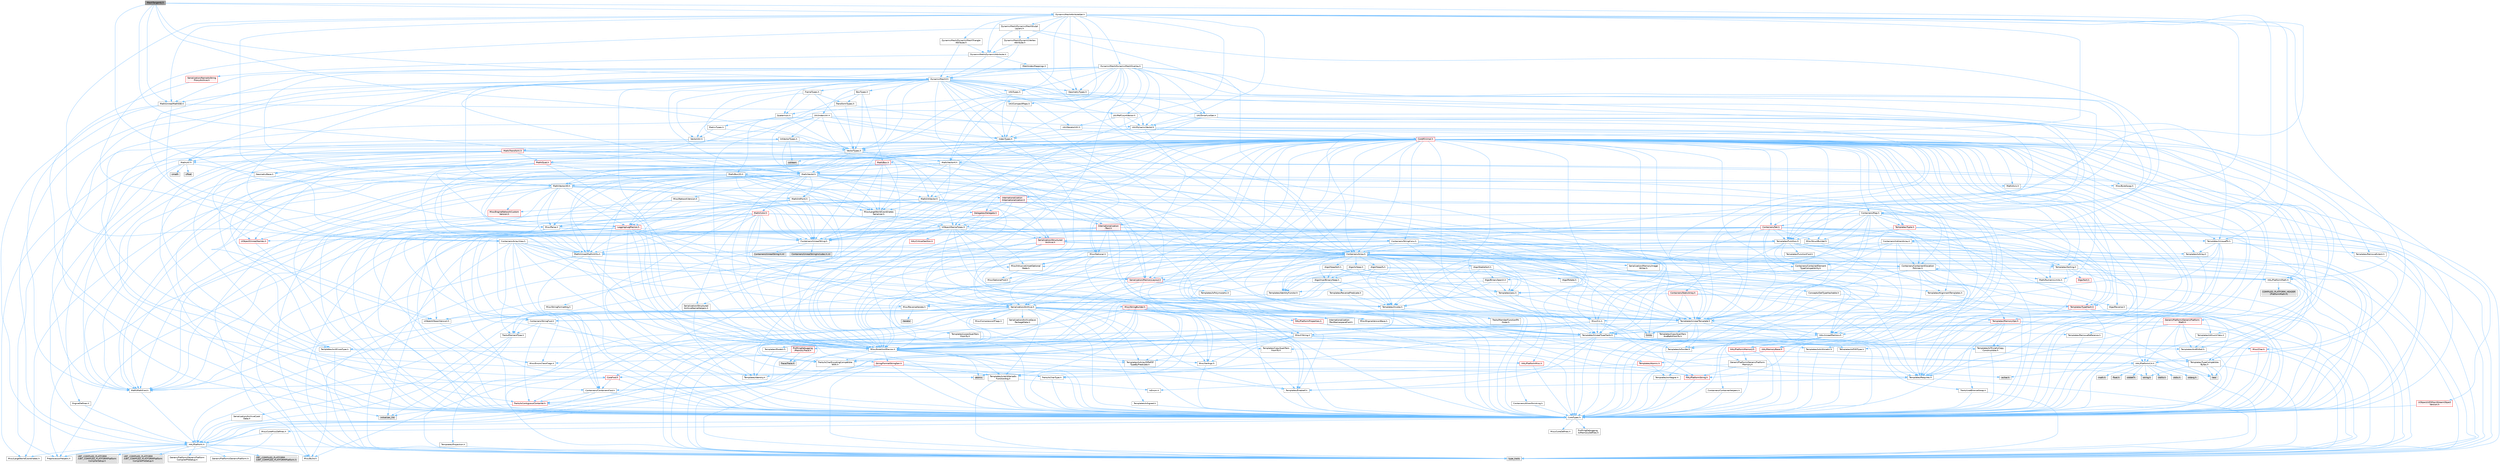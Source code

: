 digraph "MeshTangents.h"
{
 // INTERACTIVE_SVG=YES
 // LATEX_PDF_SIZE
  bgcolor="transparent";
  edge [fontname=Helvetica,fontsize=10,labelfontname=Helvetica,labelfontsize=10];
  node [fontname=Helvetica,fontsize=10,shape=box,height=0.2,width=0.4];
  Node1 [id="Node000001",label="MeshTangents.h",height=0.2,width=0.4,color="gray40", fillcolor="grey60", style="filled", fontcolor="black",tooltip=" "];
  Node1 -> Node2 [id="edge1_Node000001_Node000002",color="steelblue1",style="solid",tooltip=" "];
  Node2 [id="Node000002",label="Containers/Array.h",height=0.2,width=0.4,color="grey40", fillcolor="white", style="filled",URL="$df/dd0/Array_8h.html",tooltip=" "];
  Node2 -> Node3 [id="edge2_Node000002_Node000003",color="steelblue1",style="solid",tooltip=" "];
  Node3 [id="Node000003",label="CoreTypes.h",height=0.2,width=0.4,color="grey40", fillcolor="white", style="filled",URL="$dc/dec/CoreTypes_8h.html",tooltip=" "];
  Node3 -> Node4 [id="edge3_Node000003_Node000004",color="steelblue1",style="solid",tooltip=" "];
  Node4 [id="Node000004",label="HAL/Platform.h",height=0.2,width=0.4,color="grey40", fillcolor="white", style="filled",URL="$d9/dd0/Platform_8h.html",tooltip=" "];
  Node4 -> Node5 [id="edge4_Node000004_Node000005",color="steelblue1",style="solid",tooltip=" "];
  Node5 [id="Node000005",label="Misc/Build.h",height=0.2,width=0.4,color="grey40", fillcolor="white", style="filled",URL="$d3/dbb/Build_8h.html",tooltip=" "];
  Node4 -> Node6 [id="edge5_Node000004_Node000006",color="steelblue1",style="solid",tooltip=" "];
  Node6 [id="Node000006",label="Misc/LargeWorldCoordinates.h",height=0.2,width=0.4,color="grey40", fillcolor="white", style="filled",URL="$d2/dcb/LargeWorldCoordinates_8h.html",tooltip=" "];
  Node4 -> Node7 [id="edge6_Node000004_Node000007",color="steelblue1",style="solid",tooltip=" "];
  Node7 [id="Node000007",label="type_traits",height=0.2,width=0.4,color="grey60", fillcolor="#E0E0E0", style="filled",tooltip=" "];
  Node4 -> Node8 [id="edge7_Node000004_Node000008",color="steelblue1",style="solid",tooltip=" "];
  Node8 [id="Node000008",label="PreprocessorHelpers.h",height=0.2,width=0.4,color="grey40", fillcolor="white", style="filled",URL="$db/ddb/PreprocessorHelpers_8h.html",tooltip=" "];
  Node4 -> Node9 [id="edge8_Node000004_Node000009",color="steelblue1",style="solid",tooltip=" "];
  Node9 [id="Node000009",label="UBT_COMPILED_PLATFORM\l/UBT_COMPILED_PLATFORMPlatform\lCompilerPreSetup.h",height=0.2,width=0.4,color="grey60", fillcolor="#E0E0E0", style="filled",tooltip=" "];
  Node4 -> Node10 [id="edge9_Node000004_Node000010",color="steelblue1",style="solid",tooltip=" "];
  Node10 [id="Node000010",label="GenericPlatform/GenericPlatform\lCompilerPreSetup.h",height=0.2,width=0.4,color="grey40", fillcolor="white", style="filled",URL="$d9/dc8/GenericPlatformCompilerPreSetup_8h.html",tooltip=" "];
  Node4 -> Node11 [id="edge10_Node000004_Node000011",color="steelblue1",style="solid",tooltip=" "];
  Node11 [id="Node000011",label="GenericPlatform/GenericPlatform.h",height=0.2,width=0.4,color="grey40", fillcolor="white", style="filled",URL="$d6/d84/GenericPlatform_8h.html",tooltip=" "];
  Node4 -> Node12 [id="edge11_Node000004_Node000012",color="steelblue1",style="solid",tooltip=" "];
  Node12 [id="Node000012",label="UBT_COMPILED_PLATFORM\l/UBT_COMPILED_PLATFORMPlatform.h",height=0.2,width=0.4,color="grey60", fillcolor="#E0E0E0", style="filled",tooltip=" "];
  Node4 -> Node13 [id="edge12_Node000004_Node000013",color="steelblue1",style="solid",tooltip=" "];
  Node13 [id="Node000013",label="UBT_COMPILED_PLATFORM\l/UBT_COMPILED_PLATFORMPlatform\lCompilerSetup.h",height=0.2,width=0.4,color="grey60", fillcolor="#E0E0E0", style="filled",tooltip=" "];
  Node3 -> Node14 [id="edge13_Node000003_Node000014",color="steelblue1",style="solid",tooltip=" "];
  Node14 [id="Node000014",label="ProfilingDebugging\l/UMemoryDefines.h",height=0.2,width=0.4,color="grey40", fillcolor="white", style="filled",URL="$d2/da2/UMemoryDefines_8h.html",tooltip=" "];
  Node3 -> Node15 [id="edge14_Node000003_Node000015",color="steelblue1",style="solid",tooltip=" "];
  Node15 [id="Node000015",label="Misc/CoreMiscDefines.h",height=0.2,width=0.4,color="grey40", fillcolor="white", style="filled",URL="$da/d38/CoreMiscDefines_8h.html",tooltip=" "];
  Node15 -> Node4 [id="edge15_Node000015_Node000004",color="steelblue1",style="solid",tooltip=" "];
  Node15 -> Node8 [id="edge16_Node000015_Node000008",color="steelblue1",style="solid",tooltip=" "];
  Node3 -> Node16 [id="edge17_Node000003_Node000016",color="steelblue1",style="solid",tooltip=" "];
  Node16 [id="Node000016",label="Misc/CoreDefines.h",height=0.2,width=0.4,color="grey40", fillcolor="white", style="filled",URL="$d3/dd2/CoreDefines_8h.html",tooltip=" "];
  Node2 -> Node17 [id="edge18_Node000002_Node000017",color="steelblue1",style="solid",tooltip=" "];
  Node17 [id="Node000017",label="Misc/AssertionMacros.h",height=0.2,width=0.4,color="grey40", fillcolor="white", style="filled",URL="$d0/dfa/AssertionMacros_8h.html",tooltip=" "];
  Node17 -> Node3 [id="edge19_Node000017_Node000003",color="steelblue1",style="solid",tooltip=" "];
  Node17 -> Node4 [id="edge20_Node000017_Node000004",color="steelblue1",style="solid",tooltip=" "];
  Node17 -> Node18 [id="edge21_Node000017_Node000018",color="steelblue1",style="solid",tooltip=" "];
  Node18 [id="Node000018",label="HAL/PlatformMisc.h",height=0.2,width=0.4,color="red", fillcolor="#FFF0F0", style="filled",URL="$d0/df5/PlatformMisc_8h.html",tooltip=" "];
  Node18 -> Node3 [id="edge22_Node000018_Node000003",color="steelblue1",style="solid",tooltip=" "];
  Node17 -> Node8 [id="edge23_Node000017_Node000008",color="steelblue1",style="solid",tooltip=" "];
  Node17 -> Node54 [id="edge24_Node000017_Node000054",color="steelblue1",style="solid",tooltip=" "];
  Node54 [id="Node000054",label="Templates/EnableIf.h",height=0.2,width=0.4,color="grey40", fillcolor="white", style="filled",URL="$d7/d60/EnableIf_8h.html",tooltip=" "];
  Node54 -> Node3 [id="edge25_Node000054_Node000003",color="steelblue1",style="solid",tooltip=" "];
  Node17 -> Node55 [id="edge26_Node000017_Node000055",color="steelblue1",style="solid",tooltip=" "];
  Node55 [id="Node000055",label="Templates/IsArrayOrRefOf\lTypeByPredicate.h",height=0.2,width=0.4,color="grey40", fillcolor="white", style="filled",URL="$d6/da1/IsArrayOrRefOfTypeByPredicate_8h.html",tooltip=" "];
  Node55 -> Node3 [id="edge27_Node000055_Node000003",color="steelblue1",style="solid",tooltip=" "];
  Node17 -> Node56 [id="edge28_Node000017_Node000056",color="steelblue1",style="solid",tooltip=" "];
  Node56 [id="Node000056",label="Templates/IsValidVariadic\lFunctionArg.h",height=0.2,width=0.4,color="grey40", fillcolor="white", style="filled",URL="$d0/dc8/IsValidVariadicFunctionArg_8h.html",tooltip=" "];
  Node56 -> Node3 [id="edge29_Node000056_Node000003",color="steelblue1",style="solid",tooltip=" "];
  Node56 -> Node57 [id="edge30_Node000056_Node000057",color="steelblue1",style="solid",tooltip=" "];
  Node57 [id="Node000057",label="IsEnum.h",height=0.2,width=0.4,color="grey40", fillcolor="white", style="filled",URL="$d4/de5/IsEnum_8h.html",tooltip=" "];
  Node56 -> Node7 [id="edge31_Node000056_Node000007",color="steelblue1",style="solid",tooltip=" "];
  Node17 -> Node58 [id="edge32_Node000017_Node000058",color="steelblue1",style="solid",tooltip=" "];
  Node58 [id="Node000058",label="Traits/IsCharEncodingCompatible\lWith.h",height=0.2,width=0.4,color="grey40", fillcolor="white", style="filled",URL="$df/dd1/IsCharEncodingCompatibleWith_8h.html",tooltip=" "];
  Node58 -> Node7 [id="edge33_Node000058_Node000007",color="steelblue1",style="solid",tooltip=" "];
  Node58 -> Node59 [id="edge34_Node000058_Node000059",color="steelblue1",style="solid",tooltip=" "];
  Node59 [id="Node000059",label="Traits/IsCharType.h",height=0.2,width=0.4,color="grey40", fillcolor="white", style="filled",URL="$db/d51/IsCharType_8h.html",tooltip=" "];
  Node59 -> Node3 [id="edge35_Node000059_Node000003",color="steelblue1",style="solid",tooltip=" "];
  Node17 -> Node60 [id="edge36_Node000017_Node000060",color="steelblue1",style="solid",tooltip=" "];
  Node60 [id="Node000060",label="Misc/VarArgs.h",height=0.2,width=0.4,color="grey40", fillcolor="white", style="filled",URL="$d5/d6f/VarArgs_8h.html",tooltip=" "];
  Node60 -> Node3 [id="edge37_Node000060_Node000003",color="steelblue1",style="solid",tooltip=" "];
  Node17 -> Node61 [id="edge38_Node000017_Node000061",color="steelblue1",style="solid",tooltip=" "];
  Node61 [id="Node000061",label="String/FormatStringSan.h",height=0.2,width=0.4,color="red", fillcolor="#FFF0F0", style="filled",URL="$d3/d8b/FormatStringSan_8h.html",tooltip=" "];
  Node61 -> Node7 [id="edge39_Node000061_Node000007",color="steelblue1",style="solid",tooltip=" "];
  Node61 -> Node3 [id="edge40_Node000061_Node000003",color="steelblue1",style="solid",tooltip=" "];
  Node61 -> Node62 [id="edge41_Node000061_Node000062",color="steelblue1",style="solid",tooltip=" "];
  Node62 [id="Node000062",label="Templates/Requires.h",height=0.2,width=0.4,color="grey40", fillcolor="white", style="filled",URL="$dc/d96/Requires_8h.html",tooltip=" "];
  Node62 -> Node54 [id="edge42_Node000062_Node000054",color="steelblue1",style="solid",tooltip=" "];
  Node62 -> Node7 [id="edge43_Node000062_Node000007",color="steelblue1",style="solid",tooltip=" "];
  Node61 -> Node63 [id="edge44_Node000061_Node000063",color="steelblue1",style="solid",tooltip=" "];
  Node63 [id="Node000063",label="Templates/Identity.h",height=0.2,width=0.4,color="grey40", fillcolor="white", style="filled",URL="$d0/dd5/Identity_8h.html",tooltip=" "];
  Node61 -> Node56 [id="edge45_Node000061_Node000056",color="steelblue1",style="solid",tooltip=" "];
  Node61 -> Node59 [id="edge46_Node000061_Node000059",color="steelblue1",style="solid",tooltip=" "];
  Node61 -> Node26 [id="edge47_Node000061_Node000026",color="steelblue1",style="solid",tooltip=" "];
  Node26 [id="Node000026",label="Containers/ContainersFwd.h",height=0.2,width=0.4,color="grey40", fillcolor="white", style="filled",URL="$d4/d0a/ContainersFwd_8h.html",tooltip=" "];
  Node26 -> Node4 [id="edge48_Node000026_Node000004",color="steelblue1",style="solid",tooltip=" "];
  Node26 -> Node3 [id="edge49_Node000026_Node000003",color="steelblue1",style="solid",tooltip=" "];
  Node26 -> Node23 [id="edge50_Node000026_Node000023",color="steelblue1",style="solid",tooltip=" "];
  Node23 [id="Node000023",label="Traits/IsContiguousContainer.h",height=0.2,width=0.4,color="red", fillcolor="#FFF0F0", style="filled",URL="$d5/d3c/IsContiguousContainer_8h.html",tooltip=" "];
  Node23 -> Node3 [id="edge51_Node000023_Node000003",color="steelblue1",style="solid",tooltip=" "];
  Node23 -> Node22 [id="edge52_Node000023_Node000022",color="steelblue1",style="solid",tooltip=" "];
  Node22 [id="Node000022",label="initializer_list",height=0.2,width=0.4,color="grey60", fillcolor="#E0E0E0", style="filled",tooltip=" "];
  Node17 -> Node67 [id="edge53_Node000017_Node000067",color="steelblue1",style="solid",tooltip=" "];
  Node67 [id="Node000067",label="atomic",height=0.2,width=0.4,color="grey60", fillcolor="#E0E0E0", style="filled",tooltip=" "];
  Node2 -> Node68 [id="edge54_Node000002_Node000068",color="steelblue1",style="solid",tooltip=" "];
  Node68 [id="Node000068",label="Misc/IntrusiveUnsetOptional\lState.h",height=0.2,width=0.4,color="grey40", fillcolor="white", style="filled",URL="$d2/d0a/IntrusiveUnsetOptionalState_8h.html",tooltip=" "];
  Node68 -> Node69 [id="edge55_Node000068_Node000069",color="steelblue1",style="solid",tooltip=" "];
  Node69 [id="Node000069",label="Misc/OptionalFwd.h",height=0.2,width=0.4,color="grey40", fillcolor="white", style="filled",URL="$dc/d50/OptionalFwd_8h.html",tooltip=" "];
  Node2 -> Node70 [id="edge56_Node000002_Node000070",color="steelblue1",style="solid",tooltip=" "];
  Node70 [id="Node000070",label="Misc/ReverseIterate.h",height=0.2,width=0.4,color="grey40", fillcolor="white", style="filled",URL="$db/de3/ReverseIterate_8h.html",tooltip=" "];
  Node70 -> Node4 [id="edge57_Node000070_Node000004",color="steelblue1",style="solid",tooltip=" "];
  Node70 -> Node71 [id="edge58_Node000070_Node000071",color="steelblue1",style="solid",tooltip=" "];
  Node71 [id="Node000071",label="iterator",height=0.2,width=0.4,color="grey60", fillcolor="#E0E0E0", style="filled",tooltip=" "];
  Node2 -> Node72 [id="edge59_Node000002_Node000072",color="steelblue1",style="solid",tooltip=" "];
  Node72 [id="Node000072",label="HAL/UnrealMemory.h",height=0.2,width=0.4,color="grey40", fillcolor="white", style="filled",URL="$d9/d96/UnrealMemory_8h.html",tooltip=" "];
  Node72 -> Node3 [id="edge60_Node000072_Node000003",color="steelblue1",style="solid",tooltip=" "];
  Node72 -> Node73 [id="edge61_Node000072_Node000073",color="steelblue1",style="solid",tooltip=" "];
  Node73 [id="Node000073",label="GenericPlatform/GenericPlatform\lMemory.h",height=0.2,width=0.4,color="grey40", fillcolor="white", style="filled",URL="$dd/d22/GenericPlatformMemory_8h.html",tooltip=" "];
  Node73 -> Node25 [id="edge62_Node000073_Node000025",color="steelblue1",style="solid",tooltip=" "];
  Node25 [id="Node000025",label="CoreFwd.h",height=0.2,width=0.4,color="red", fillcolor="#FFF0F0", style="filled",URL="$d1/d1e/CoreFwd_8h.html",tooltip=" "];
  Node25 -> Node3 [id="edge63_Node000025_Node000003",color="steelblue1",style="solid",tooltip=" "];
  Node25 -> Node26 [id="edge64_Node000025_Node000026",color="steelblue1",style="solid",tooltip=" "];
  Node25 -> Node27 [id="edge65_Node000025_Node000027",color="steelblue1",style="solid",tooltip=" "];
  Node27 [id="Node000027",label="Math/MathFwd.h",height=0.2,width=0.4,color="grey40", fillcolor="white", style="filled",URL="$d2/d10/MathFwd_8h.html",tooltip=" "];
  Node27 -> Node4 [id="edge66_Node000027_Node000004",color="steelblue1",style="solid",tooltip=" "];
  Node73 -> Node3 [id="edge67_Node000073_Node000003",color="steelblue1",style="solid",tooltip=" "];
  Node73 -> Node74 [id="edge68_Node000073_Node000074",color="steelblue1",style="solid",tooltip=" "];
  Node74 [id="Node000074",label="HAL/PlatformString.h",height=0.2,width=0.4,color="red", fillcolor="#FFF0F0", style="filled",URL="$db/db5/PlatformString_8h.html",tooltip=" "];
  Node74 -> Node3 [id="edge69_Node000074_Node000003",color="steelblue1",style="solid",tooltip=" "];
  Node73 -> Node39 [id="edge70_Node000073_Node000039",color="steelblue1",style="solid",tooltip=" "];
  Node39 [id="Node000039",label="string.h",height=0.2,width=0.4,color="grey60", fillcolor="#E0E0E0", style="filled",tooltip=" "];
  Node73 -> Node32 [id="edge71_Node000073_Node000032",color="steelblue1",style="solid",tooltip=" "];
  Node32 [id="Node000032",label="wchar.h",height=0.2,width=0.4,color="grey60", fillcolor="#E0E0E0", style="filled",tooltip=" "];
  Node72 -> Node76 [id="edge72_Node000072_Node000076",color="steelblue1",style="solid",tooltip=" "];
  Node76 [id="Node000076",label="HAL/MemoryBase.h",height=0.2,width=0.4,color="red", fillcolor="#FFF0F0", style="filled",URL="$d6/d9f/MemoryBase_8h.html",tooltip=" "];
  Node76 -> Node3 [id="edge73_Node000076_Node000003",color="steelblue1",style="solid",tooltip=" "];
  Node76 -> Node30 [id="edge74_Node000076_Node000030",color="steelblue1",style="solid",tooltip=" "];
  Node30 [id="Node000030",label="HAL/PlatformCrt.h",height=0.2,width=0.4,color="grey40", fillcolor="white", style="filled",URL="$d8/d75/PlatformCrt_8h.html",tooltip=" "];
  Node30 -> Node31 [id="edge75_Node000030_Node000031",color="steelblue1",style="solid",tooltip=" "];
  Node31 [id="Node000031",label="new",height=0.2,width=0.4,color="grey60", fillcolor="#E0E0E0", style="filled",tooltip=" "];
  Node30 -> Node32 [id="edge76_Node000030_Node000032",color="steelblue1",style="solid",tooltip=" "];
  Node30 -> Node33 [id="edge77_Node000030_Node000033",color="steelblue1",style="solid",tooltip=" "];
  Node33 [id="Node000033",label="stddef.h",height=0.2,width=0.4,color="grey60", fillcolor="#E0E0E0", style="filled",tooltip=" "];
  Node30 -> Node34 [id="edge78_Node000030_Node000034",color="steelblue1",style="solid",tooltip=" "];
  Node34 [id="Node000034",label="stdlib.h",height=0.2,width=0.4,color="grey60", fillcolor="#E0E0E0", style="filled",tooltip=" "];
  Node30 -> Node35 [id="edge79_Node000030_Node000035",color="steelblue1",style="solid",tooltip=" "];
  Node35 [id="Node000035",label="stdio.h",height=0.2,width=0.4,color="grey60", fillcolor="#E0E0E0", style="filled",tooltip=" "];
  Node30 -> Node36 [id="edge80_Node000030_Node000036",color="steelblue1",style="solid",tooltip=" "];
  Node36 [id="Node000036",label="stdarg.h",height=0.2,width=0.4,color="grey60", fillcolor="#E0E0E0", style="filled",tooltip=" "];
  Node30 -> Node37 [id="edge81_Node000030_Node000037",color="steelblue1",style="solid",tooltip=" "];
  Node37 [id="Node000037",label="math.h",height=0.2,width=0.4,color="grey60", fillcolor="#E0E0E0", style="filled",tooltip=" "];
  Node30 -> Node38 [id="edge82_Node000030_Node000038",color="steelblue1",style="solid",tooltip=" "];
  Node38 [id="Node000038",label="float.h",height=0.2,width=0.4,color="grey60", fillcolor="#E0E0E0", style="filled",tooltip=" "];
  Node30 -> Node39 [id="edge83_Node000030_Node000039",color="steelblue1",style="solid",tooltip=" "];
  Node76 -> Node80 [id="edge84_Node000076_Node000080",color="steelblue1",style="solid",tooltip=" "];
  Node80 [id="Node000080",label="Templates/Atomic.h",height=0.2,width=0.4,color="red", fillcolor="#FFF0F0", style="filled",URL="$d3/d91/Atomic_8h.html",tooltip=" "];
  Node80 -> Node83 [id="edge85_Node000080_Node000083",color="steelblue1",style="solid",tooltip=" "];
  Node83 [id="Node000083",label="Templates/IsIntegral.h",height=0.2,width=0.4,color="grey40", fillcolor="white", style="filled",URL="$da/d64/IsIntegral_8h.html",tooltip=" "];
  Node83 -> Node3 [id="edge86_Node000083_Node000003",color="steelblue1",style="solid",tooltip=" "];
  Node80 -> Node67 [id="edge87_Node000080_Node000067",color="steelblue1",style="solid",tooltip=" "];
  Node72 -> Node89 [id="edge88_Node000072_Node000089",color="steelblue1",style="solid",tooltip=" "];
  Node89 [id="Node000089",label="HAL/PlatformMemory.h",height=0.2,width=0.4,color="red", fillcolor="#FFF0F0", style="filled",URL="$de/d68/PlatformMemory_8h.html",tooltip=" "];
  Node89 -> Node3 [id="edge89_Node000089_Node000003",color="steelblue1",style="solid",tooltip=" "];
  Node89 -> Node73 [id="edge90_Node000089_Node000073",color="steelblue1",style="solid",tooltip=" "];
  Node72 -> Node91 [id="edge91_Node000072_Node000091",color="steelblue1",style="solid",tooltip=" "];
  Node91 [id="Node000091",label="ProfilingDebugging\l/MemoryTrace.h",height=0.2,width=0.4,color="red", fillcolor="#FFF0F0", style="filled",URL="$da/dd7/MemoryTrace_8h.html",tooltip=" "];
  Node91 -> Node4 [id="edge92_Node000091_Node000004",color="steelblue1",style="solid",tooltip=" "];
  Node91 -> Node42 [id="edge93_Node000091_Node000042",color="steelblue1",style="solid",tooltip=" "];
  Node42 [id="Node000042",label="Misc/EnumClassFlags.h",height=0.2,width=0.4,color="grey40", fillcolor="white", style="filled",URL="$d8/de7/EnumClassFlags_8h.html",tooltip=" "];
  Node91 -> Node53 [id="edge94_Node000091_Node000053",color="steelblue1",style="solid",tooltip=" "];
  Node53 [id="Node000053",label="Trace/Trace.h",height=0.2,width=0.4,color="grey60", fillcolor="#E0E0E0", style="filled",tooltip=" "];
  Node72 -> Node92 [id="edge95_Node000072_Node000092",color="steelblue1",style="solid",tooltip=" "];
  Node92 [id="Node000092",label="Templates/IsPointer.h",height=0.2,width=0.4,color="grey40", fillcolor="white", style="filled",URL="$d7/d05/IsPointer_8h.html",tooltip=" "];
  Node92 -> Node3 [id="edge96_Node000092_Node000003",color="steelblue1",style="solid",tooltip=" "];
  Node2 -> Node93 [id="edge97_Node000002_Node000093",color="steelblue1",style="solid",tooltip=" "];
  Node93 [id="Node000093",label="Templates/UnrealTypeTraits.h",height=0.2,width=0.4,color="grey40", fillcolor="white", style="filled",URL="$d2/d2d/UnrealTypeTraits_8h.html",tooltip=" "];
  Node93 -> Node3 [id="edge98_Node000093_Node000003",color="steelblue1",style="solid",tooltip=" "];
  Node93 -> Node92 [id="edge99_Node000093_Node000092",color="steelblue1",style="solid",tooltip=" "];
  Node93 -> Node17 [id="edge100_Node000093_Node000017",color="steelblue1",style="solid",tooltip=" "];
  Node93 -> Node85 [id="edge101_Node000093_Node000085",color="steelblue1",style="solid",tooltip=" "];
  Node85 [id="Node000085",label="Templates/AndOrNot.h",height=0.2,width=0.4,color="grey40", fillcolor="white", style="filled",URL="$db/d0a/AndOrNot_8h.html",tooltip=" "];
  Node85 -> Node3 [id="edge102_Node000085_Node000003",color="steelblue1",style="solid",tooltip=" "];
  Node93 -> Node54 [id="edge103_Node000093_Node000054",color="steelblue1",style="solid",tooltip=" "];
  Node93 -> Node94 [id="edge104_Node000093_Node000094",color="steelblue1",style="solid",tooltip=" "];
  Node94 [id="Node000094",label="Templates/IsArithmetic.h",height=0.2,width=0.4,color="grey40", fillcolor="white", style="filled",URL="$d2/d5d/IsArithmetic_8h.html",tooltip=" "];
  Node94 -> Node3 [id="edge105_Node000094_Node000003",color="steelblue1",style="solid",tooltip=" "];
  Node93 -> Node57 [id="edge106_Node000093_Node000057",color="steelblue1",style="solid",tooltip=" "];
  Node93 -> Node95 [id="edge107_Node000093_Node000095",color="steelblue1",style="solid",tooltip=" "];
  Node95 [id="Node000095",label="Templates/Models.h",height=0.2,width=0.4,color="grey40", fillcolor="white", style="filled",URL="$d3/d0c/Models_8h.html",tooltip=" "];
  Node95 -> Node63 [id="edge108_Node000095_Node000063",color="steelblue1",style="solid",tooltip=" "];
  Node93 -> Node96 [id="edge109_Node000093_Node000096",color="steelblue1",style="solid",tooltip=" "];
  Node96 [id="Node000096",label="Templates/IsPODType.h",height=0.2,width=0.4,color="grey40", fillcolor="white", style="filled",URL="$d7/db1/IsPODType_8h.html",tooltip=" "];
  Node96 -> Node3 [id="edge110_Node000096_Node000003",color="steelblue1",style="solid",tooltip=" "];
  Node93 -> Node97 [id="edge111_Node000093_Node000097",color="steelblue1",style="solid",tooltip=" "];
  Node97 [id="Node000097",label="Templates/IsUECoreType.h",height=0.2,width=0.4,color="grey40", fillcolor="white", style="filled",URL="$d1/db8/IsUECoreType_8h.html",tooltip=" "];
  Node97 -> Node3 [id="edge112_Node000097_Node000003",color="steelblue1",style="solid",tooltip=" "];
  Node97 -> Node7 [id="edge113_Node000097_Node000007",color="steelblue1",style="solid",tooltip=" "];
  Node93 -> Node86 [id="edge114_Node000093_Node000086",color="steelblue1",style="solid",tooltip=" "];
  Node86 [id="Node000086",label="Templates/IsTriviallyCopy\lConstructible.h",height=0.2,width=0.4,color="grey40", fillcolor="white", style="filled",URL="$d3/d78/IsTriviallyCopyConstructible_8h.html",tooltip=" "];
  Node86 -> Node3 [id="edge115_Node000086_Node000003",color="steelblue1",style="solid",tooltip=" "];
  Node86 -> Node7 [id="edge116_Node000086_Node000007",color="steelblue1",style="solid",tooltip=" "];
  Node2 -> Node98 [id="edge117_Node000002_Node000098",color="steelblue1",style="solid",tooltip=" "];
  Node98 [id="Node000098",label="Templates/UnrealTemplate.h",height=0.2,width=0.4,color="grey40", fillcolor="white", style="filled",URL="$d4/d24/UnrealTemplate_8h.html",tooltip=" "];
  Node98 -> Node3 [id="edge118_Node000098_Node000003",color="steelblue1",style="solid",tooltip=" "];
  Node98 -> Node92 [id="edge119_Node000098_Node000092",color="steelblue1",style="solid",tooltip=" "];
  Node98 -> Node72 [id="edge120_Node000098_Node000072",color="steelblue1",style="solid",tooltip=" "];
  Node98 -> Node99 [id="edge121_Node000098_Node000099",color="steelblue1",style="solid",tooltip=" "];
  Node99 [id="Node000099",label="Templates/CopyQualifiers\lAndRefsFromTo.h",height=0.2,width=0.4,color="grey40", fillcolor="white", style="filled",URL="$d3/db3/CopyQualifiersAndRefsFromTo_8h.html",tooltip=" "];
  Node99 -> Node100 [id="edge122_Node000099_Node000100",color="steelblue1",style="solid",tooltip=" "];
  Node100 [id="Node000100",label="Templates/CopyQualifiers\lFromTo.h",height=0.2,width=0.4,color="grey40", fillcolor="white", style="filled",URL="$d5/db4/CopyQualifiersFromTo_8h.html",tooltip=" "];
  Node98 -> Node93 [id="edge123_Node000098_Node000093",color="steelblue1",style="solid",tooltip=" "];
  Node98 -> Node101 [id="edge124_Node000098_Node000101",color="steelblue1",style="solid",tooltip=" "];
  Node101 [id="Node000101",label="Templates/RemoveReference.h",height=0.2,width=0.4,color="grey40", fillcolor="white", style="filled",URL="$da/dbe/RemoveReference_8h.html",tooltip=" "];
  Node101 -> Node3 [id="edge125_Node000101_Node000003",color="steelblue1",style="solid",tooltip=" "];
  Node98 -> Node62 [id="edge126_Node000098_Node000062",color="steelblue1",style="solid",tooltip=" "];
  Node98 -> Node102 [id="edge127_Node000098_Node000102",color="steelblue1",style="solid",tooltip=" "];
  Node102 [id="Node000102",label="Templates/TypeCompatible\lBytes.h",height=0.2,width=0.4,color="grey40", fillcolor="white", style="filled",URL="$df/d0a/TypeCompatibleBytes_8h.html",tooltip=" "];
  Node102 -> Node3 [id="edge128_Node000102_Node000003",color="steelblue1",style="solid",tooltip=" "];
  Node102 -> Node39 [id="edge129_Node000102_Node000039",color="steelblue1",style="solid",tooltip=" "];
  Node102 -> Node31 [id="edge130_Node000102_Node000031",color="steelblue1",style="solid",tooltip=" "];
  Node102 -> Node7 [id="edge131_Node000102_Node000007",color="steelblue1",style="solid",tooltip=" "];
  Node98 -> Node63 [id="edge132_Node000098_Node000063",color="steelblue1",style="solid",tooltip=" "];
  Node98 -> Node23 [id="edge133_Node000098_Node000023",color="steelblue1",style="solid",tooltip=" "];
  Node98 -> Node103 [id="edge134_Node000098_Node000103",color="steelblue1",style="solid",tooltip=" "];
  Node103 [id="Node000103",label="Traits/UseBitwiseSwap.h",height=0.2,width=0.4,color="grey40", fillcolor="white", style="filled",URL="$db/df3/UseBitwiseSwap_8h.html",tooltip=" "];
  Node103 -> Node3 [id="edge135_Node000103_Node000003",color="steelblue1",style="solid",tooltip=" "];
  Node103 -> Node7 [id="edge136_Node000103_Node000007",color="steelblue1",style="solid",tooltip=" "];
  Node98 -> Node7 [id="edge137_Node000098_Node000007",color="steelblue1",style="solid",tooltip=" "];
  Node2 -> Node104 [id="edge138_Node000002_Node000104",color="steelblue1",style="solid",tooltip=" "];
  Node104 [id="Node000104",label="Containers/AllowShrinking.h",height=0.2,width=0.4,color="grey40", fillcolor="white", style="filled",URL="$d7/d1a/AllowShrinking_8h.html",tooltip=" "];
  Node104 -> Node3 [id="edge139_Node000104_Node000003",color="steelblue1",style="solid",tooltip=" "];
  Node2 -> Node105 [id="edge140_Node000002_Node000105",color="steelblue1",style="solid",tooltip=" "];
  Node105 [id="Node000105",label="Containers/ContainerAllocation\lPolicies.h",height=0.2,width=0.4,color="grey40", fillcolor="white", style="filled",URL="$d7/dff/ContainerAllocationPolicies_8h.html",tooltip=" "];
  Node105 -> Node3 [id="edge141_Node000105_Node000003",color="steelblue1",style="solid",tooltip=" "];
  Node105 -> Node106 [id="edge142_Node000105_Node000106",color="steelblue1",style="solid",tooltip=" "];
  Node106 [id="Node000106",label="Containers/ContainerHelpers.h",height=0.2,width=0.4,color="grey40", fillcolor="white", style="filled",URL="$d7/d33/ContainerHelpers_8h.html",tooltip=" "];
  Node106 -> Node3 [id="edge143_Node000106_Node000003",color="steelblue1",style="solid",tooltip=" "];
  Node105 -> Node105 [id="edge144_Node000105_Node000105",color="steelblue1",style="solid",tooltip=" "];
  Node105 -> Node107 [id="edge145_Node000105_Node000107",color="steelblue1",style="solid",tooltip=" "];
  Node107 [id="Node000107",label="HAL/PlatformMath.h",height=0.2,width=0.4,color="grey40", fillcolor="white", style="filled",URL="$dc/d53/PlatformMath_8h.html",tooltip=" "];
  Node107 -> Node3 [id="edge146_Node000107_Node000003",color="steelblue1",style="solid",tooltip=" "];
  Node107 -> Node108 [id="edge147_Node000107_Node000108",color="steelblue1",style="solid",tooltip=" "];
  Node108 [id="Node000108",label="GenericPlatform/GenericPlatform\lMath.h",height=0.2,width=0.4,color="red", fillcolor="#FFF0F0", style="filled",URL="$d5/d79/GenericPlatformMath_8h.html",tooltip=" "];
  Node108 -> Node3 [id="edge148_Node000108_Node000003",color="steelblue1",style="solid",tooltip=" "];
  Node108 -> Node26 [id="edge149_Node000108_Node000026",color="steelblue1",style="solid",tooltip=" "];
  Node108 -> Node30 [id="edge150_Node000108_Node000030",color="steelblue1",style="solid",tooltip=" "];
  Node108 -> Node85 [id="edge151_Node000108_Node000085",color="steelblue1",style="solid",tooltip=" "];
  Node108 -> Node93 [id="edge152_Node000108_Node000093",color="steelblue1",style="solid",tooltip=" "];
  Node108 -> Node62 [id="edge153_Node000108_Node000062",color="steelblue1",style="solid",tooltip=" "];
  Node108 -> Node102 [id="edge154_Node000108_Node000102",color="steelblue1",style="solid",tooltip=" "];
  Node108 -> Node113 [id="edge155_Node000108_Node000113",color="steelblue1",style="solid",tooltip=" "];
  Node113 [id="Node000113",label="limits",height=0.2,width=0.4,color="grey60", fillcolor="#E0E0E0", style="filled",tooltip=" "];
  Node108 -> Node7 [id="edge156_Node000108_Node000007",color="steelblue1",style="solid",tooltip=" "];
  Node107 -> Node114 [id="edge157_Node000107_Node000114",color="steelblue1",style="solid",tooltip=" "];
  Node114 [id="Node000114",label="COMPILED_PLATFORM_HEADER\l(PlatformMath.h)",height=0.2,width=0.4,color="grey60", fillcolor="#E0E0E0", style="filled",tooltip=" "];
  Node105 -> Node72 [id="edge158_Node000105_Node000072",color="steelblue1",style="solid",tooltip=" "];
  Node105 -> Node40 [id="edge159_Node000105_Node000040",color="steelblue1",style="solid",tooltip=" "];
  Node40 [id="Node000040",label="Math/NumericLimits.h",height=0.2,width=0.4,color="grey40", fillcolor="white", style="filled",URL="$df/d1b/NumericLimits_8h.html",tooltip=" "];
  Node40 -> Node3 [id="edge160_Node000040_Node000003",color="steelblue1",style="solid",tooltip=" "];
  Node105 -> Node17 [id="edge161_Node000105_Node000017",color="steelblue1",style="solid",tooltip=" "];
  Node105 -> Node115 [id="edge162_Node000105_Node000115",color="steelblue1",style="solid",tooltip=" "];
  Node115 [id="Node000115",label="Templates/IsPolymorphic.h",height=0.2,width=0.4,color="grey40", fillcolor="white", style="filled",URL="$dc/d20/IsPolymorphic_8h.html",tooltip=" "];
  Node105 -> Node116 [id="edge163_Node000105_Node000116",color="steelblue1",style="solid",tooltip=" "];
  Node116 [id="Node000116",label="Templates/MemoryOps.h",height=0.2,width=0.4,color="red", fillcolor="#FFF0F0", style="filled",URL="$db/dea/MemoryOps_8h.html",tooltip=" "];
  Node116 -> Node3 [id="edge164_Node000116_Node000003",color="steelblue1",style="solid",tooltip=" "];
  Node116 -> Node72 [id="edge165_Node000116_Node000072",color="steelblue1",style="solid",tooltip=" "];
  Node116 -> Node86 [id="edge166_Node000116_Node000086",color="steelblue1",style="solid",tooltip=" "];
  Node116 -> Node62 [id="edge167_Node000116_Node000062",color="steelblue1",style="solid",tooltip=" "];
  Node116 -> Node93 [id="edge168_Node000116_Node000093",color="steelblue1",style="solid",tooltip=" "];
  Node116 -> Node103 [id="edge169_Node000116_Node000103",color="steelblue1",style="solid",tooltip=" "];
  Node116 -> Node31 [id="edge170_Node000116_Node000031",color="steelblue1",style="solid",tooltip=" "];
  Node116 -> Node7 [id="edge171_Node000116_Node000007",color="steelblue1",style="solid",tooltip=" "];
  Node105 -> Node102 [id="edge172_Node000105_Node000102",color="steelblue1",style="solid",tooltip=" "];
  Node105 -> Node7 [id="edge173_Node000105_Node000007",color="steelblue1",style="solid",tooltip=" "];
  Node2 -> Node117 [id="edge174_Node000002_Node000117",color="steelblue1",style="solid",tooltip=" "];
  Node117 [id="Node000117",label="Containers/ContainerElement\lTypeCompatibility.h",height=0.2,width=0.4,color="grey40", fillcolor="white", style="filled",URL="$df/ddf/ContainerElementTypeCompatibility_8h.html",tooltip=" "];
  Node117 -> Node3 [id="edge175_Node000117_Node000003",color="steelblue1",style="solid",tooltip=" "];
  Node117 -> Node93 [id="edge176_Node000117_Node000093",color="steelblue1",style="solid",tooltip=" "];
  Node2 -> Node118 [id="edge177_Node000002_Node000118",color="steelblue1",style="solid",tooltip=" "];
  Node118 [id="Node000118",label="Serialization/Archive.h",height=0.2,width=0.4,color="grey40", fillcolor="white", style="filled",URL="$d7/d3b/Archive_8h.html",tooltip=" "];
  Node118 -> Node25 [id="edge178_Node000118_Node000025",color="steelblue1",style="solid",tooltip=" "];
  Node118 -> Node3 [id="edge179_Node000118_Node000003",color="steelblue1",style="solid",tooltip=" "];
  Node118 -> Node119 [id="edge180_Node000118_Node000119",color="steelblue1",style="solid",tooltip=" "];
  Node119 [id="Node000119",label="HAL/PlatformProperties.h",height=0.2,width=0.4,color="red", fillcolor="#FFF0F0", style="filled",URL="$d9/db0/PlatformProperties_8h.html",tooltip=" "];
  Node119 -> Node3 [id="edge181_Node000119_Node000003",color="steelblue1",style="solid",tooltip=" "];
  Node118 -> Node122 [id="edge182_Node000118_Node000122",color="steelblue1",style="solid",tooltip=" "];
  Node122 [id="Node000122",label="Internationalization\l/TextNamespaceFwd.h",height=0.2,width=0.4,color="grey40", fillcolor="white", style="filled",URL="$d8/d97/TextNamespaceFwd_8h.html",tooltip=" "];
  Node122 -> Node3 [id="edge183_Node000122_Node000003",color="steelblue1",style="solid",tooltip=" "];
  Node118 -> Node27 [id="edge184_Node000118_Node000027",color="steelblue1",style="solid",tooltip=" "];
  Node118 -> Node17 [id="edge185_Node000118_Node000017",color="steelblue1",style="solid",tooltip=" "];
  Node118 -> Node5 [id="edge186_Node000118_Node000005",color="steelblue1",style="solid",tooltip=" "];
  Node118 -> Node41 [id="edge187_Node000118_Node000041",color="steelblue1",style="solid",tooltip=" "];
  Node41 [id="Node000041",label="Misc/CompressionFlags.h",height=0.2,width=0.4,color="grey40", fillcolor="white", style="filled",URL="$d9/d76/CompressionFlags_8h.html",tooltip=" "];
  Node118 -> Node123 [id="edge188_Node000118_Node000123",color="steelblue1",style="solid",tooltip=" "];
  Node123 [id="Node000123",label="Misc/EngineVersionBase.h",height=0.2,width=0.4,color="grey40", fillcolor="white", style="filled",URL="$d5/d2b/EngineVersionBase_8h.html",tooltip=" "];
  Node123 -> Node3 [id="edge189_Node000123_Node000003",color="steelblue1",style="solid",tooltip=" "];
  Node118 -> Node60 [id="edge190_Node000118_Node000060",color="steelblue1",style="solid",tooltip=" "];
  Node118 -> Node124 [id="edge191_Node000118_Node000124",color="steelblue1",style="solid",tooltip=" "];
  Node124 [id="Node000124",label="Serialization/ArchiveCook\lData.h",height=0.2,width=0.4,color="grey40", fillcolor="white", style="filled",URL="$dc/db6/ArchiveCookData_8h.html",tooltip=" "];
  Node124 -> Node4 [id="edge192_Node000124_Node000004",color="steelblue1",style="solid",tooltip=" "];
  Node118 -> Node125 [id="edge193_Node000118_Node000125",color="steelblue1",style="solid",tooltip=" "];
  Node125 [id="Node000125",label="Serialization/ArchiveSave\lPackageData.h",height=0.2,width=0.4,color="grey40", fillcolor="white", style="filled",URL="$d1/d37/ArchiveSavePackageData_8h.html",tooltip=" "];
  Node118 -> Node54 [id="edge194_Node000118_Node000054",color="steelblue1",style="solid",tooltip=" "];
  Node118 -> Node55 [id="edge195_Node000118_Node000055",color="steelblue1",style="solid",tooltip=" "];
  Node118 -> Node126 [id="edge196_Node000118_Node000126",color="steelblue1",style="solid",tooltip=" "];
  Node126 [id="Node000126",label="Templates/IsEnumClass.h",height=0.2,width=0.4,color="grey40", fillcolor="white", style="filled",URL="$d7/d15/IsEnumClass_8h.html",tooltip=" "];
  Node126 -> Node3 [id="edge197_Node000126_Node000003",color="steelblue1",style="solid",tooltip=" "];
  Node126 -> Node85 [id="edge198_Node000126_Node000085",color="steelblue1",style="solid",tooltip=" "];
  Node118 -> Node112 [id="edge199_Node000118_Node000112",color="steelblue1",style="solid",tooltip=" "];
  Node112 [id="Node000112",label="Templates/IsSigned.h",height=0.2,width=0.4,color="grey40", fillcolor="white", style="filled",URL="$d8/dd8/IsSigned_8h.html",tooltip=" "];
  Node112 -> Node3 [id="edge200_Node000112_Node000003",color="steelblue1",style="solid",tooltip=" "];
  Node118 -> Node56 [id="edge201_Node000118_Node000056",color="steelblue1",style="solid",tooltip=" "];
  Node118 -> Node98 [id="edge202_Node000118_Node000098",color="steelblue1",style="solid",tooltip=" "];
  Node118 -> Node58 [id="edge203_Node000118_Node000058",color="steelblue1",style="solid",tooltip=" "];
  Node118 -> Node127 [id="edge204_Node000118_Node000127",color="steelblue1",style="solid",tooltip=" "];
  Node127 [id="Node000127",label="UObject/ObjectVersion.h",height=0.2,width=0.4,color="grey40", fillcolor="white", style="filled",URL="$da/d63/ObjectVersion_8h.html",tooltip=" "];
  Node127 -> Node3 [id="edge205_Node000127_Node000003",color="steelblue1",style="solid",tooltip=" "];
  Node2 -> Node128 [id="edge206_Node000002_Node000128",color="steelblue1",style="solid",tooltip=" "];
  Node128 [id="Node000128",label="Serialization/MemoryImage\lWriter.h",height=0.2,width=0.4,color="grey40", fillcolor="white", style="filled",URL="$d0/d08/MemoryImageWriter_8h.html",tooltip=" "];
  Node128 -> Node3 [id="edge207_Node000128_Node000003",color="steelblue1",style="solid",tooltip=" "];
  Node128 -> Node129 [id="edge208_Node000128_Node000129",color="steelblue1",style="solid",tooltip=" "];
  Node129 [id="Node000129",label="Serialization/MemoryLayout.h",height=0.2,width=0.4,color="red", fillcolor="#FFF0F0", style="filled",URL="$d7/d66/MemoryLayout_8h.html",tooltip=" "];
  Node129 -> Node20 [id="edge209_Node000129_Node000020",color="steelblue1",style="solid",tooltip=" "];
  Node20 [id="Node000020",label="Containers/StringFwd.h",height=0.2,width=0.4,color="grey40", fillcolor="white", style="filled",URL="$df/d37/StringFwd_8h.html",tooltip=" "];
  Node20 -> Node3 [id="edge210_Node000020_Node000003",color="steelblue1",style="solid",tooltip=" "];
  Node20 -> Node21 [id="edge211_Node000020_Node000021",color="steelblue1",style="solid",tooltip=" "];
  Node21 [id="Node000021",label="Traits/ElementType.h",height=0.2,width=0.4,color="grey40", fillcolor="white", style="filled",URL="$d5/d4f/ElementType_8h.html",tooltip=" "];
  Node21 -> Node4 [id="edge212_Node000021_Node000004",color="steelblue1",style="solid",tooltip=" "];
  Node21 -> Node22 [id="edge213_Node000021_Node000022",color="steelblue1",style="solid",tooltip=" "];
  Node21 -> Node7 [id="edge214_Node000021_Node000007",color="steelblue1",style="solid",tooltip=" "];
  Node20 -> Node23 [id="edge215_Node000020_Node000023",color="steelblue1",style="solid",tooltip=" "];
  Node129 -> Node72 [id="edge216_Node000129_Node000072",color="steelblue1",style="solid",tooltip=" "];
  Node129 -> Node54 [id="edge217_Node000129_Node000054",color="steelblue1",style="solid",tooltip=" "];
  Node129 -> Node115 [id="edge218_Node000129_Node000115",color="steelblue1",style="solid",tooltip=" "];
  Node129 -> Node95 [id="edge219_Node000129_Node000095",color="steelblue1",style="solid",tooltip=" "];
  Node129 -> Node98 [id="edge220_Node000129_Node000098",color="steelblue1",style="solid",tooltip=" "];
  Node2 -> Node142 [id="edge221_Node000002_Node000142",color="steelblue1",style="solid",tooltip=" "];
  Node142 [id="Node000142",label="Algo/Heapify.h",height=0.2,width=0.4,color="grey40", fillcolor="white", style="filled",URL="$d0/d2a/Heapify_8h.html",tooltip=" "];
  Node142 -> Node143 [id="edge222_Node000142_Node000143",color="steelblue1",style="solid",tooltip=" "];
  Node143 [id="Node000143",label="Algo/Impl/BinaryHeap.h",height=0.2,width=0.4,color="grey40", fillcolor="white", style="filled",URL="$d7/da3/Algo_2Impl_2BinaryHeap_8h.html",tooltip=" "];
  Node143 -> Node144 [id="edge223_Node000143_Node000144",color="steelblue1",style="solid",tooltip=" "];
  Node144 [id="Node000144",label="Templates/Invoke.h",height=0.2,width=0.4,color="grey40", fillcolor="white", style="filled",URL="$d7/deb/Invoke_8h.html",tooltip=" "];
  Node144 -> Node3 [id="edge224_Node000144_Node000003",color="steelblue1",style="solid",tooltip=" "];
  Node144 -> Node145 [id="edge225_Node000144_Node000145",color="steelblue1",style="solid",tooltip=" "];
  Node145 [id="Node000145",label="Traits/MemberFunctionPtr\lOuter.h",height=0.2,width=0.4,color="grey40", fillcolor="white", style="filled",URL="$db/da7/MemberFunctionPtrOuter_8h.html",tooltip=" "];
  Node144 -> Node98 [id="edge226_Node000144_Node000098",color="steelblue1",style="solid",tooltip=" "];
  Node144 -> Node7 [id="edge227_Node000144_Node000007",color="steelblue1",style="solid",tooltip=" "];
  Node143 -> Node146 [id="edge228_Node000143_Node000146",color="steelblue1",style="solid",tooltip=" "];
  Node146 [id="Node000146",label="Templates/Projection.h",height=0.2,width=0.4,color="grey40", fillcolor="white", style="filled",URL="$d7/df0/Projection_8h.html",tooltip=" "];
  Node146 -> Node7 [id="edge229_Node000146_Node000007",color="steelblue1",style="solid",tooltip=" "];
  Node143 -> Node147 [id="edge230_Node000143_Node000147",color="steelblue1",style="solid",tooltip=" "];
  Node147 [id="Node000147",label="Templates/ReversePredicate.h",height=0.2,width=0.4,color="grey40", fillcolor="white", style="filled",URL="$d8/d28/ReversePredicate_8h.html",tooltip=" "];
  Node147 -> Node144 [id="edge231_Node000147_Node000144",color="steelblue1",style="solid",tooltip=" "];
  Node147 -> Node98 [id="edge232_Node000147_Node000098",color="steelblue1",style="solid",tooltip=" "];
  Node143 -> Node7 [id="edge233_Node000143_Node000007",color="steelblue1",style="solid",tooltip=" "];
  Node142 -> Node148 [id="edge234_Node000142_Node000148",color="steelblue1",style="solid",tooltip=" "];
  Node148 [id="Node000148",label="Templates/IdentityFunctor.h",height=0.2,width=0.4,color="grey40", fillcolor="white", style="filled",URL="$d7/d2e/IdentityFunctor_8h.html",tooltip=" "];
  Node148 -> Node4 [id="edge235_Node000148_Node000004",color="steelblue1",style="solid",tooltip=" "];
  Node142 -> Node144 [id="edge236_Node000142_Node000144",color="steelblue1",style="solid",tooltip=" "];
  Node142 -> Node149 [id="edge237_Node000142_Node000149",color="steelblue1",style="solid",tooltip=" "];
  Node149 [id="Node000149",label="Templates/Less.h",height=0.2,width=0.4,color="grey40", fillcolor="white", style="filled",URL="$de/dc8/Less_8h.html",tooltip=" "];
  Node149 -> Node3 [id="edge238_Node000149_Node000003",color="steelblue1",style="solid",tooltip=" "];
  Node149 -> Node98 [id="edge239_Node000149_Node000098",color="steelblue1",style="solid",tooltip=" "];
  Node142 -> Node98 [id="edge240_Node000142_Node000098",color="steelblue1",style="solid",tooltip=" "];
  Node2 -> Node150 [id="edge241_Node000002_Node000150",color="steelblue1",style="solid",tooltip=" "];
  Node150 [id="Node000150",label="Algo/HeapSort.h",height=0.2,width=0.4,color="grey40", fillcolor="white", style="filled",URL="$d3/d92/HeapSort_8h.html",tooltip=" "];
  Node150 -> Node143 [id="edge242_Node000150_Node000143",color="steelblue1",style="solid",tooltip=" "];
  Node150 -> Node148 [id="edge243_Node000150_Node000148",color="steelblue1",style="solid",tooltip=" "];
  Node150 -> Node149 [id="edge244_Node000150_Node000149",color="steelblue1",style="solid",tooltip=" "];
  Node150 -> Node98 [id="edge245_Node000150_Node000098",color="steelblue1",style="solid",tooltip=" "];
  Node2 -> Node151 [id="edge246_Node000002_Node000151",color="steelblue1",style="solid",tooltip=" "];
  Node151 [id="Node000151",label="Algo/IsHeap.h",height=0.2,width=0.4,color="grey40", fillcolor="white", style="filled",URL="$de/d32/IsHeap_8h.html",tooltip=" "];
  Node151 -> Node143 [id="edge247_Node000151_Node000143",color="steelblue1",style="solid",tooltip=" "];
  Node151 -> Node148 [id="edge248_Node000151_Node000148",color="steelblue1",style="solid",tooltip=" "];
  Node151 -> Node144 [id="edge249_Node000151_Node000144",color="steelblue1",style="solid",tooltip=" "];
  Node151 -> Node149 [id="edge250_Node000151_Node000149",color="steelblue1",style="solid",tooltip=" "];
  Node151 -> Node98 [id="edge251_Node000151_Node000098",color="steelblue1",style="solid",tooltip=" "];
  Node2 -> Node143 [id="edge252_Node000002_Node000143",color="steelblue1",style="solid",tooltip=" "];
  Node2 -> Node152 [id="edge253_Node000002_Node000152",color="steelblue1",style="solid",tooltip=" "];
  Node152 [id="Node000152",label="Algo/StableSort.h",height=0.2,width=0.4,color="grey40", fillcolor="white", style="filled",URL="$d7/d3c/StableSort_8h.html",tooltip=" "];
  Node152 -> Node153 [id="edge254_Node000152_Node000153",color="steelblue1",style="solid",tooltip=" "];
  Node153 [id="Node000153",label="Algo/BinarySearch.h",height=0.2,width=0.4,color="grey40", fillcolor="white", style="filled",URL="$db/db4/BinarySearch_8h.html",tooltip=" "];
  Node153 -> Node148 [id="edge255_Node000153_Node000148",color="steelblue1",style="solid",tooltip=" "];
  Node153 -> Node144 [id="edge256_Node000153_Node000144",color="steelblue1",style="solid",tooltip=" "];
  Node153 -> Node149 [id="edge257_Node000153_Node000149",color="steelblue1",style="solid",tooltip=" "];
  Node152 -> Node154 [id="edge258_Node000152_Node000154",color="steelblue1",style="solid",tooltip=" "];
  Node154 [id="Node000154",label="Algo/Rotate.h",height=0.2,width=0.4,color="grey40", fillcolor="white", style="filled",URL="$dd/da7/Rotate_8h.html",tooltip=" "];
  Node154 -> Node98 [id="edge259_Node000154_Node000098",color="steelblue1",style="solid",tooltip=" "];
  Node152 -> Node148 [id="edge260_Node000152_Node000148",color="steelblue1",style="solid",tooltip=" "];
  Node152 -> Node144 [id="edge261_Node000152_Node000144",color="steelblue1",style="solid",tooltip=" "];
  Node152 -> Node149 [id="edge262_Node000152_Node000149",color="steelblue1",style="solid",tooltip=" "];
  Node152 -> Node98 [id="edge263_Node000152_Node000098",color="steelblue1",style="solid",tooltip=" "];
  Node2 -> Node155 [id="edge264_Node000002_Node000155",color="steelblue1",style="solid",tooltip=" "];
  Node155 [id="Node000155",label="Concepts/GetTypeHashable.h",height=0.2,width=0.4,color="grey40", fillcolor="white", style="filled",URL="$d3/da2/GetTypeHashable_8h.html",tooltip=" "];
  Node155 -> Node3 [id="edge265_Node000155_Node000003",color="steelblue1",style="solid",tooltip=" "];
  Node155 -> Node133 [id="edge266_Node000155_Node000133",color="steelblue1",style="solid",tooltip=" "];
  Node133 [id="Node000133",label="Templates/TypeHash.h",height=0.2,width=0.4,color="red", fillcolor="#FFF0F0", style="filled",URL="$d1/d62/TypeHash_8h.html",tooltip=" "];
  Node133 -> Node3 [id="edge267_Node000133_Node000003",color="steelblue1",style="solid",tooltip=" "];
  Node133 -> Node62 [id="edge268_Node000133_Node000062",color="steelblue1",style="solid",tooltip=" "];
  Node133 -> Node134 [id="edge269_Node000133_Node000134",color="steelblue1",style="solid",tooltip=" "];
  Node134 [id="Node000134",label="Misc/Crc.h",height=0.2,width=0.4,color="grey40", fillcolor="white", style="filled",URL="$d4/dd2/Crc_8h.html",tooltip=" "];
  Node134 -> Node3 [id="edge270_Node000134_Node000003",color="steelblue1",style="solid",tooltip=" "];
  Node134 -> Node74 [id="edge271_Node000134_Node000074",color="steelblue1",style="solid",tooltip=" "];
  Node134 -> Node17 [id="edge272_Node000134_Node000017",color="steelblue1",style="solid",tooltip=" "];
  Node134 -> Node135 [id="edge273_Node000134_Node000135",color="steelblue1",style="solid",tooltip=" "];
  Node135 [id="Node000135",label="Misc/CString.h",height=0.2,width=0.4,color="grey40", fillcolor="white", style="filled",URL="$d2/d49/CString_8h.html",tooltip=" "];
  Node135 -> Node3 [id="edge274_Node000135_Node000003",color="steelblue1",style="solid",tooltip=" "];
  Node135 -> Node30 [id="edge275_Node000135_Node000030",color="steelblue1",style="solid",tooltip=" "];
  Node135 -> Node74 [id="edge276_Node000135_Node000074",color="steelblue1",style="solid",tooltip=" "];
  Node135 -> Node17 [id="edge277_Node000135_Node000017",color="steelblue1",style="solid",tooltip=" "];
  Node135 -> Node136 [id="edge278_Node000135_Node000136",color="steelblue1",style="solid",tooltip=" "];
  Node136 [id="Node000136",label="Misc/Char.h",height=0.2,width=0.4,color="red", fillcolor="#FFF0F0", style="filled",URL="$d0/d58/Char_8h.html",tooltip=" "];
  Node136 -> Node3 [id="edge279_Node000136_Node000003",color="steelblue1",style="solid",tooltip=" "];
  Node136 -> Node7 [id="edge280_Node000136_Node000007",color="steelblue1",style="solid",tooltip=" "];
  Node135 -> Node60 [id="edge281_Node000135_Node000060",color="steelblue1",style="solid",tooltip=" "];
  Node135 -> Node55 [id="edge282_Node000135_Node000055",color="steelblue1",style="solid",tooltip=" "];
  Node135 -> Node56 [id="edge283_Node000135_Node000056",color="steelblue1",style="solid",tooltip=" "];
  Node135 -> Node58 [id="edge284_Node000135_Node000058",color="steelblue1",style="solid",tooltip=" "];
  Node134 -> Node136 [id="edge285_Node000134_Node000136",color="steelblue1",style="solid",tooltip=" "];
  Node134 -> Node93 [id="edge286_Node000134_Node000093",color="steelblue1",style="solid",tooltip=" "];
  Node134 -> Node59 [id="edge287_Node000134_Node000059",color="steelblue1",style="solid",tooltip=" "];
  Node133 -> Node7 [id="edge288_Node000133_Node000007",color="steelblue1",style="solid",tooltip=" "];
  Node2 -> Node148 [id="edge289_Node000002_Node000148",color="steelblue1",style="solid",tooltip=" "];
  Node2 -> Node144 [id="edge290_Node000002_Node000144",color="steelblue1",style="solid",tooltip=" "];
  Node2 -> Node149 [id="edge291_Node000002_Node000149",color="steelblue1",style="solid",tooltip=" "];
  Node2 -> Node156 [id="edge292_Node000002_Node000156",color="steelblue1",style="solid",tooltip=" "];
  Node156 [id="Node000156",label="Templates/LosesQualifiers\lFromTo.h",height=0.2,width=0.4,color="grey40", fillcolor="white", style="filled",URL="$d2/db3/LosesQualifiersFromTo_8h.html",tooltip=" "];
  Node156 -> Node100 [id="edge293_Node000156_Node000100",color="steelblue1",style="solid",tooltip=" "];
  Node156 -> Node7 [id="edge294_Node000156_Node000007",color="steelblue1",style="solid",tooltip=" "];
  Node2 -> Node62 [id="edge295_Node000002_Node000062",color="steelblue1",style="solid",tooltip=" "];
  Node2 -> Node157 [id="edge296_Node000002_Node000157",color="steelblue1",style="solid",tooltip=" "];
  Node157 [id="Node000157",label="Templates/Sorting.h",height=0.2,width=0.4,color="grey40", fillcolor="white", style="filled",URL="$d3/d9e/Sorting_8h.html",tooltip=" "];
  Node157 -> Node3 [id="edge297_Node000157_Node000003",color="steelblue1",style="solid",tooltip=" "];
  Node157 -> Node153 [id="edge298_Node000157_Node000153",color="steelblue1",style="solid",tooltip=" "];
  Node157 -> Node158 [id="edge299_Node000157_Node000158",color="steelblue1",style="solid",tooltip=" "];
  Node158 [id="Node000158",label="Algo/Sort.h",height=0.2,width=0.4,color="red", fillcolor="#FFF0F0", style="filled",URL="$d1/d87/Sort_8h.html",tooltip=" "];
  Node157 -> Node107 [id="edge300_Node000157_Node000107",color="steelblue1",style="solid",tooltip=" "];
  Node157 -> Node149 [id="edge301_Node000157_Node000149",color="steelblue1",style="solid",tooltip=" "];
  Node2 -> Node161 [id="edge302_Node000002_Node000161",color="steelblue1",style="solid",tooltip=" "];
  Node161 [id="Node000161",label="Templates/AlignmentTemplates.h",height=0.2,width=0.4,color="grey40", fillcolor="white", style="filled",URL="$dd/d32/AlignmentTemplates_8h.html",tooltip=" "];
  Node161 -> Node3 [id="edge303_Node000161_Node000003",color="steelblue1",style="solid",tooltip=" "];
  Node161 -> Node83 [id="edge304_Node000161_Node000083",color="steelblue1",style="solid",tooltip=" "];
  Node161 -> Node92 [id="edge305_Node000161_Node000092",color="steelblue1",style="solid",tooltip=" "];
  Node2 -> Node21 [id="edge306_Node000002_Node000021",color="steelblue1",style="solid",tooltip=" "];
  Node2 -> Node113 [id="edge307_Node000002_Node000113",color="steelblue1",style="solid",tooltip=" "];
  Node2 -> Node7 [id="edge308_Node000002_Node000007",color="steelblue1",style="solid",tooltip=" "];
  Node1 -> Node162 [id="edge309_Node000001_Node000162",color="steelblue1",style="solid",tooltip=" "];
  Node162 [id="Node000162",label="DynamicMesh3.h",height=0.2,width=0.4,color="grey40", fillcolor="white", style="filled",URL="$d5/d34/DynamicMesh3_8h.html",tooltip=" "];
  Node162 -> Node163 [id="edge310_Node000162_Node000163",color="steelblue1",style="solid",tooltip=" "];
  Node163 [id="Node000163",label="BoxTypes.h",height=0.2,width=0.4,color="grey40", fillcolor="white", style="filled",URL="$d2/da2/BoxTypes_8h.html",tooltip=" "];
  Node163 -> Node164 [id="edge311_Node000163_Node000164",color="steelblue1",style="solid",tooltip=" "];
  Node164 [id="Node000164",label="Math/Box.h",height=0.2,width=0.4,color="red", fillcolor="#FFF0F0", style="filled",URL="$de/d0f/Box_8h.html",tooltip=" "];
  Node164 -> Node3 [id="edge312_Node000164_Node000003",color="steelblue1",style="solid",tooltip=" "];
  Node164 -> Node17 [id="edge313_Node000164_Node000017",color="steelblue1",style="solid",tooltip=" "];
  Node164 -> Node27 [id="edge314_Node000164_Node000027",color="steelblue1",style="solid",tooltip=" "];
  Node164 -> Node160 [id="edge315_Node000164_Node000160",color="steelblue1",style="solid",tooltip=" "];
  Node160 [id="Node000160",label="Math/UnrealMathUtility.h",height=0.2,width=0.4,color="grey40", fillcolor="white", style="filled",URL="$db/db8/UnrealMathUtility_8h.html",tooltip=" "];
  Node160 -> Node3 [id="edge316_Node000160_Node000003",color="steelblue1",style="solid",tooltip=" "];
  Node160 -> Node17 [id="edge317_Node000160_Node000017",color="steelblue1",style="solid",tooltip=" "];
  Node160 -> Node107 [id="edge318_Node000160_Node000107",color="steelblue1",style="solid",tooltip=" "];
  Node160 -> Node27 [id="edge319_Node000160_Node000027",color="steelblue1",style="solid",tooltip=" "];
  Node160 -> Node63 [id="edge320_Node000160_Node000063",color="steelblue1",style="solid",tooltip=" "];
  Node160 -> Node62 [id="edge321_Node000160_Node000062",color="steelblue1",style="solid",tooltip=" "];
  Node164 -> Node165 [id="edge322_Node000164_Node000165",color="steelblue1",style="solid",tooltip=" "];
  Node165 [id="Node000165",label="Containers/UnrealString.h",height=0.2,width=0.4,color="grey40", fillcolor="white", style="filled",URL="$d5/dba/UnrealString_8h.html",tooltip=" "];
  Node165 -> Node166 [id="edge323_Node000165_Node000166",color="steelblue1",style="solid",tooltip=" "];
  Node166 [id="Node000166",label="Containers/UnrealStringIncludes.h.inl",height=0.2,width=0.4,color="grey60", fillcolor="#E0E0E0", style="filled",tooltip=" "];
  Node165 -> Node167 [id="edge324_Node000165_Node000167",color="steelblue1",style="solid",tooltip=" "];
  Node167 [id="Node000167",label="Containers/UnrealString.h.inl",height=0.2,width=0.4,color="grey60", fillcolor="#E0E0E0", style="filled",tooltip=" "];
  Node165 -> Node168 [id="edge325_Node000165_Node000168",color="steelblue1",style="solid",tooltip=" "];
  Node168 [id="Node000168",label="Misc/StringFormatArg.h",height=0.2,width=0.4,color="grey40", fillcolor="white", style="filled",URL="$d2/d16/StringFormatArg_8h.html",tooltip=" "];
  Node168 -> Node26 [id="edge326_Node000168_Node000026",color="steelblue1",style="solid",tooltip=" "];
  Node164 -> Node169 [id="edge327_Node000164_Node000169",color="steelblue1",style="solid",tooltip=" "];
  Node169 [id="Node000169",label="Math/Vector.h",height=0.2,width=0.4,color="grey40", fillcolor="white", style="filled",URL="$d6/dbe/Vector_8h.html",tooltip=" "];
  Node169 -> Node3 [id="edge328_Node000169_Node000003",color="steelblue1",style="solid",tooltip=" "];
  Node169 -> Node17 [id="edge329_Node000169_Node000017",color="steelblue1",style="solid",tooltip=" "];
  Node169 -> Node27 [id="edge330_Node000169_Node000027",color="steelblue1",style="solid",tooltip=" "];
  Node169 -> Node40 [id="edge331_Node000169_Node000040",color="steelblue1",style="solid",tooltip=" "];
  Node169 -> Node134 [id="edge332_Node000169_Node000134",color="steelblue1",style="solid",tooltip=" "];
  Node169 -> Node160 [id="edge333_Node000169_Node000160",color="steelblue1",style="solid",tooltip=" "];
  Node169 -> Node165 [id="edge334_Node000169_Node000165",color="steelblue1",style="solid",tooltip=" "];
  Node169 -> Node170 [id="edge335_Node000169_Node000170",color="steelblue1",style="solid",tooltip=" "];
  Node170 [id="Node000170",label="Misc/Parse.h",height=0.2,width=0.4,color="grey40", fillcolor="white", style="filled",URL="$dc/d71/Parse_8h.html",tooltip=" "];
  Node170 -> Node20 [id="edge336_Node000170_Node000020",color="steelblue1",style="solid",tooltip=" "];
  Node170 -> Node165 [id="edge337_Node000170_Node000165",color="steelblue1",style="solid",tooltip=" "];
  Node170 -> Node3 [id="edge338_Node000170_Node000003",color="steelblue1",style="solid",tooltip=" "];
  Node170 -> Node30 [id="edge339_Node000170_Node000030",color="steelblue1",style="solid",tooltip=" "];
  Node170 -> Node5 [id="edge340_Node000170_Node000005",color="steelblue1",style="solid",tooltip=" "];
  Node170 -> Node42 [id="edge341_Node000170_Node000042",color="steelblue1",style="solid",tooltip=" "];
  Node170 -> Node171 [id="edge342_Node000170_Node000171",color="steelblue1",style="solid",tooltip=" "];
  Node171 [id="Node000171",label="Templates/Function.h",height=0.2,width=0.4,color="grey40", fillcolor="white", style="filled",URL="$df/df5/Function_8h.html",tooltip=" "];
  Node171 -> Node3 [id="edge343_Node000171_Node000003",color="steelblue1",style="solid",tooltip=" "];
  Node171 -> Node17 [id="edge344_Node000171_Node000017",color="steelblue1",style="solid",tooltip=" "];
  Node171 -> Node68 [id="edge345_Node000171_Node000068",color="steelblue1",style="solid",tooltip=" "];
  Node171 -> Node72 [id="edge346_Node000171_Node000072",color="steelblue1",style="solid",tooltip=" "];
  Node171 -> Node172 [id="edge347_Node000171_Node000172",color="steelblue1",style="solid",tooltip=" "];
  Node172 [id="Node000172",label="Templates/FunctionFwd.h",height=0.2,width=0.4,color="grey40", fillcolor="white", style="filled",URL="$d6/d54/FunctionFwd_8h.html",tooltip=" "];
  Node171 -> Node93 [id="edge348_Node000171_Node000093",color="steelblue1",style="solid",tooltip=" "];
  Node171 -> Node144 [id="edge349_Node000171_Node000144",color="steelblue1",style="solid",tooltip=" "];
  Node171 -> Node98 [id="edge350_Node000171_Node000098",color="steelblue1",style="solid",tooltip=" "];
  Node171 -> Node62 [id="edge351_Node000171_Node000062",color="steelblue1",style="solid",tooltip=" "];
  Node171 -> Node160 [id="edge352_Node000171_Node000160",color="steelblue1",style="solid",tooltip=" "];
  Node171 -> Node31 [id="edge353_Node000171_Node000031",color="steelblue1",style="solid",tooltip=" "];
  Node171 -> Node7 [id="edge354_Node000171_Node000007",color="steelblue1",style="solid",tooltip=" "];
  Node169 -> Node173 [id="edge355_Node000169_Node000173",color="steelblue1",style="solid",tooltip=" "];
  Node173 [id="Node000173",label="Misc/LargeWorldCoordinates\lSerializer.h",height=0.2,width=0.4,color="grey40", fillcolor="white", style="filled",URL="$d7/df9/LargeWorldCoordinatesSerializer_8h.html",tooltip=" "];
  Node173 -> Node174 [id="edge356_Node000173_Node000174",color="steelblue1",style="solid",tooltip=" "];
  Node174 [id="Node000174",label="UObject/NameTypes.h",height=0.2,width=0.4,color="grey40", fillcolor="white", style="filled",URL="$d6/d35/NameTypes_8h.html",tooltip=" "];
  Node174 -> Node3 [id="edge357_Node000174_Node000003",color="steelblue1",style="solid",tooltip=" "];
  Node174 -> Node17 [id="edge358_Node000174_Node000017",color="steelblue1",style="solid",tooltip=" "];
  Node174 -> Node72 [id="edge359_Node000174_Node000072",color="steelblue1",style="solid",tooltip=" "];
  Node174 -> Node93 [id="edge360_Node000174_Node000093",color="steelblue1",style="solid",tooltip=" "];
  Node174 -> Node98 [id="edge361_Node000174_Node000098",color="steelblue1",style="solid",tooltip=" "];
  Node174 -> Node165 [id="edge362_Node000174_Node000165",color="steelblue1",style="solid",tooltip=" "];
  Node174 -> Node175 [id="edge363_Node000174_Node000175",color="steelblue1",style="solid",tooltip=" "];
  Node175 [id="Node000175",label="HAL/CriticalSection.h",height=0.2,width=0.4,color="red", fillcolor="#FFF0F0", style="filled",URL="$d6/d90/CriticalSection_8h.html",tooltip=" "];
  Node174 -> Node178 [id="edge364_Node000174_Node000178",color="steelblue1",style="solid",tooltip=" "];
  Node178 [id="Node000178",label="Containers/StringConv.h",height=0.2,width=0.4,color="grey40", fillcolor="white", style="filled",URL="$d3/ddf/StringConv_8h.html",tooltip=" "];
  Node178 -> Node3 [id="edge365_Node000178_Node000003",color="steelblue1",style="solid",tooltip=" "];
  Node178 -> Node17 [id="edge366_Node000178_Node000017",color="steelblue1",style="solid",tooltip=" "];
  Node178 -> Node105 [id="edge367_Node000178_Node000105",color="steelblue1",style="solid",tooltip=" "];
  Node178 -> Node2 [id="edge368_Node000178_Node000002",color="steelblue1",style="solid",tooltip=" "];
  Node178 -> Node135 [id="edge369_Node000178_Node000135",color="steelblue1",style="solid",tooltip=" "];
  Node178 -> Node179 [id="edge370_Node000178_Node000179",color="steelblue1",style="solid",tooltip=" "];
  Node179 [id="Node000179",label="Templates/IsArray.h",height=0.2,width=0.4,color="grey40", fillcolor="white", style="filled",URL="$d8/d8d/IsArray_8h.html",tooltip=" "];
  Node179 -> Node3 [id="edge371_Node000179_Node000003",color="steelblue1",style="solid",tooltip=" "];
  Node178 -> Node98 [id="edge372_Node000178_Node000098",color="steelblue1",style="solid",tooltip=" "];
  Node178 -> Node93 [id="edge373_Node000178_Node000093",color="steelblue1",style="solid",tooltip=" "];
  Node178 -> Node21 [id="edge374_Node000178_Node000021",color="steelblue1",style="solid",tooltip=" "];
  Node178 -> Node58 [id="edge375_Node000178_Node000058",color="steelblue1",style="solid",tooltip=" "];
  Node178 -> Node23 [id="edge376_Node000178_Node000023",color="steelblue1",style="solid",tooltip=" "];
  Node178 -> Node7 [id="edge377_Node000178_Node000007",color="steelblue1",style="solid",tooltip=" "];
  Node174 -> Node20 [id="edge378_Node000174_Node000020",color="steelblue1",style="solid",tooltip=" "];
  Node174 -> Node180 [id="edge379_Node000174_Node000180",color="steelblue1",style="solid",tooltip=" "];
  Node180 [id="Node000180",label="UObject/UnrealNames.h",height=0.2,width=0.4,color="red", fillcolor="#FFF0F0", style="filled",URL="$d8/db1/UnrealNames_8h.html",tooltip=" "];
  Node180 -> Node3 [id="edge380_Node000180_Node000003",color="steelblue1",style="solid",tooltip=" "];
  Node174 -> Node80 [id="edge381_Node000174_Node000080",color="steelblue1",style="solid",tooltip=" "];
  Node174 -> Node129 [id="edge382_Node000174_Node000129",color="steelblue1",style="solid",tooltip=" "];
  Node174 -> Node68 [id="edge383_Node000174_Node000068",color="steelblue1",style="solid",tooltip=" "];
  Node174 -> Node182 [id="edge384_Node000174_Node000182",color="steelblue1",style="solid",tooltip=" "];
  Node182 [id="Node000182",label="Misc/StringBuilder.h",height=0.2,width=0.4,color="red", fillcolor="#FFF0F0", style="filled",URL="$d4/d52/StringBuilder_8h.html",tooltip=" "];
  Node182 -> Node20 [id="edge385_Node000182_Node000020",color="steelblue1",style="solid",tooltip=" "];
  Node182 -> Node3 [id="edge386_Node000182_Node000003",color="steelblue1",style="solid",tooltip=" "];
  Node182 -> Node74 [id="edge387_Node000182_Node000074",color="steelblue1",style="solid",tooltip=" "];
  Node182 -> Node72 [id="edge388_Node000182_Node000072",color="steelblue1",style="solid",tooltip=" "];
  Node182 -> Node17 [id="edge389_Node000182_Node000017",color="steelblue1",style="solid",tooltip=" "];
  Node182 -> Node135 [id="edge390_Node000182_Node000135",color="steelblue1",style="solid",tooltip=" "];
  Node182 -> Node54 [id="edge391_Node000182_Node000054",color="steelblue1",style="solid",tooltip=" "];
  Node182 -> Node55 [id="edge392_Node000182_Node000055",color="steelblue1",style="solid",tooltip=" "];
  Node182 -> Node56 [id="edge393_Node000182_Node000056",color="steelblue1",style="solid",tooltip=" "];
  Node182 -> Node62 [id="edge394_Node000182_Node000062",color="steelblue1",style="solid",tooltip=" "];
  Node182 -> Node98 [id="edge395_Node000182_Node000098",color="steelblue1",style="solid",tooltip=" "];
  Node182 -> Node93 [id="edge396_Node000182_Node000093",color="steelblue1",style="solid",tooltip=" "];
  Node182 -> Node58 [id="edge397_Node000182_Node000058",color="steelblue1",style="solid",tooltip=" "];
  Node182 -> Node59 [id="edge398_Node000182_Node000059",color="steelblue1",style="solid",tooltip=" "];
  Node182 -> Node23 [id="edge399_Node000182_Node000023",color="steelblue1",style="solid",tooltip=" "];
  Node182 -> Node7 [id="edge400_Node000182_Node000007",color="steelblue1",style="solid",tooltip=" "];
  Node174 -> Node53 [id="edge401_Node000174_Node000053",color="steelblue1",style="solid",tooltip=" "];
  Node173 -> Node127 [id="edge402_Node000173_Node000127",color="steelblue1",style="solid",tooltip=" "];
  Node173 -> Node188 [id="edge403_Node000173_Node000188",color="steelblue1",style="solid",tooltip=" "];
  Node188 [id="Node000188",label="Serialization/Structured\lArchive.h",height=0.2,width=0.4,color="red", fillcolor="#FFF0F0", style="filled",URL="$d9/d1e/StructuredArchive_8h.html",tooltip=" "];
  Node188 -> Node2 [id="edge404_Node000188_Node000002",color="steelblue1",style="solid",tooltip=" "];
  Node188 -> Node105 [id="edge405_Node000188_Node000105",color="steelblue1",style="solid",tooltip=" "];
  Node188 -> Node3 [id="edge406_Node000188_Node000003",color="steelblue1",style="solid",tooltip=" "];
  Node188 -> Node5 [id="edge407_Node000188_Node000005",color="steelblue1",style="solid",tooltip=" "];
  Node188 -> Node118 [id="edge408_Node000188_Node000118",color="steelblue1",style="solid",tooltip=" "];
  Node188 -> Node191 [id="edge409_Node000188_Node000191",color="steelblue1",style="solid",tooltip=" "];
  Node191 [id="Node000191",label="Serialization/Structured\lArchiveNameHelpers.h",height=0.2,width=0.4,color="grey40", fillcolor="white", style="filled",URL="$d0/d7b/StructuredArchiveNameHelpers_8h.html",tooltip=" "];
  Node191 -> Node3 [id="edge410_Node000191_Node000003",color="steelblue1",style="solid",tooltip=" "];
  Node191 -> Node63 [id="edge411_Node000191_Node000063",color="steelblue1",style="solid",tooltip=" "];
  Node169 -> Node203 [id="edge412_Node000169_Node000203",color="steelblue1",style="solid",tooltip=" "];
  Node203 [id="Node000203",label="Misc/NetworkVersion.h",height=0.2,width=0.4,color="grey40", fillcolor="white", style="filled",URL="$d7/d4b/NetworkVersion_8h.html",tooltip=" "];
  Node203 -> Node165 [id="edge413_Node000203_Node000165",color="steelblue1",style="solid",tooltip=" "];
  Node203 -> Node3 [id="edge414_Node000203_Node000003",color="steelblue1",style="solid",tooltip=" "];
  Node203 -> Node204 [id="edge415_Node000203_Node000204",color="steelblue1",style="solid",tooltip=" "];
  Node204 [id="Node000204",label="Delegates/Delegate.h",height=0.2,width=0.4,color="red", fillcolor="#FFF0F0", style="filled",URL="$d4/d80/Delegate_8h.html",tooltip=" "];
  Node204 -> Node3 [id="edge416_Node000204_Node000003",color="steelblue1",style="solid",tooltip=" "];
  Node204 -> Node17 [id="edge417_Node000204_Node000017",color="steelblue1",style="solid",tooltip=" "];
  Node204 -> Node174 [id="edge418_Node000204_Node000174",color="steelblue1",style="solid",tooltip=" "];
  Node203 -> Node223 [id="edge419_Node000203_Node000223",color="steelblue1",style="solid",tooltip=" "];
  Node223 [id="Node000223",label="Logging/LogMacros.h",height=0.2,width=0.4,color="red", fillcolor="#FFF0F0", style="filled",URL="$d0/d16/LogMacros_8h.html",tooltip=" "];
  Node223 -> Node165 [id="edge420_Node000223_Node000165",color="steelblue1",style="solid",tooltip=" "];
  Node223 -> Node3 [id="edge421_Node000223_Node000003",color="steelblue1",style="solid",tooltip=" "];
  Node223 -> Node8 [id="edge422_Node000223_Node000008",color="steelblue1",style="solid",tooltip=" "];
  Node223 -> Node17 [id="edge423_Node000223_Node000017",color="steelblue1",style="solid",tooltip=" "];
  Node223 -> Node5 [id="edge424_Node000223_Node000005",color="steelblue1",style="solid",tooltip=" "];
  Node223 -> Node60 [id="edge425_Node000223_Node000060",color="steelblue1",style="solid",tooltip=" "];
  Node223 -> Node61 [id="edge426_Node000223_Node000061",color="steelblue1",style="solid",tooltip=" "];
  Node223 -> Node54 [id="edge427_Node000223_Node000054",color="steelblue1",style="solid",tooltip=" "];
  Node223 -> Node55 [id="edge428_Node000223_Node000055",color="steelblue1",style="solid",tooltip=" "];
  Node223 -> Node56 [id="edge429_Node000223_Node000056",color="steelblue1",style="solid",tooltip=" "];
  Node223 -> Node58 [id="edge430_Node000223_Node000058",color="steelblue1",style="solid",tooltip=" "];
  Node223 -> Node7 [id="edge431_Node000223_Node000007",color="steelblue1",style="solid",tooltip=" "];
  Node203 -> Node249 [id="edge432_Node000203_Node000249",color="steelblue1",style="solid",tooltip=" "];
  Node249 [id="Node000249",label="Misc/EngineNetworkCustom\lVersion.h",height=0.2,width=0.4,color="red", fillcolor="#FFF0F0", style="filled",URL="$da/da3/EngineNetworkCustomVersion_8h.html",tooltip=" "];
  Node249 -> Node3 [id="edge433_Node000249_Node000003",color="steelblue1",style="solid",tooltip=" "];
  Node169 -> Node252 [id="edge434_Node000169_Node000252",color="steelblue1",style="solid",tooltip=" "];
  Node252 [id="Node000252",label="Math/Color.h",height=0.2,width=0.4,color="red", fillcolor="#FFF0F0", style="filled",URL="$dd/dac/Color_8h.html",tooltip=" "];
  Node252 -> Node2 [id="edge435_Node000252_Node000002",color="steelblue1",style="solid",tooltip=" "];
  Node252 -> Node165 [id="edge436_Node000252_Node000165",color="steelblue1",style="solid",tooltip=" "];
  Node252 -> Node3 [id="edge437_Node000252_Node000003",color="steelblue1",style="solid",tooltip=" "];
  Node252 -> Node8 [id="edge438_Node000252_Node000008",color="steelblue1",style="solid",tooltip=" "];
  Node252 -> Node27 [id="edge439_Node000252_Node000027",color="steelblue1",style="solid",tooltip=" "];
  Node252 -> Node160 [id="edge440_Node000252_Node000160",color="steelblue1",style="solid",tooltip=" "];
  Node252 -> Node17 [id="edge441_Node000252_Node000017",color="steelblue1",style="solid",tooltip=" "];
  Node252 -> Node134 [id="edge442_Node000252_Node000134",color="steelblue1",style="solid",tooltip=" "];
  Node252 -> Node170 [id="edge443_Node000252_Node000170",color="steelblue1",style="solid",tooltip=" "];
  Node252 -> Node118 [id="edge444_Node000252_Node000118",color="steelblue1",style="solid",tooltip=" "];
  Node252 -> Node129 [id="edge445_Node000252_Node000129",color="steelblue1",style="solid",tooltip=" "];
  Node252 -> Node188 [id="edge446_Node000252_Node000188",color="steelblue1",style="solid",tooltip=" "];
  Node252 -> Node191 [id="edge447_Node000252_Node000191",color="steelblue1",style="solid",tooltip=" "];
  Node169 -> Node253 [id="edge448_Node000169_Node000253",color="steelblue1",style="solid",tooltip=" "];
  Node253 [id="Node000253",label="Math/IntPoint.h",height=0.2,width=0.4,color="grey40", fillcolor="white", style="filled",URL="$d3/df7/IntPoint_8h.html",tooltip=" "];
  Node253 -> Node3 [id="edge449_Node000253_Node000003",color="steelblue1",style="solid",tooltip=" "];
  Node253 -> Node17 [id="edge450_Node000253_Node000017",color="steelblue1",style="solid",tooltip=" "];
  Node253 -> Node170 [id="edge451_Node000253_Node000170",color="steelblue1",style="solid",tooltip=" "];
  Node253 -> Node27 [id="edge452_Node000253_Node000027",color="steelblue1",style="solid",tooltip=" "];
  Node253 -> Node160 [id="edge453_Node000253_Node000160",color="steelblue1",style="solid",tooltip=" "];
  Node253 -> Node165 [id="edge454_Node000253_Node000165",color="steelblue1",style="solid",tooltip=" "];
  Node253 -> Node188 [id="edge455_Node000253_Node000188",color="steelblue1",style="solid",tooltip=" "];
  Node253 -> Node133 [id="edge456_Node000253_Node000133",color="steelblue1",style="solid",tooltip=" "];
  Node253 -> Node173 [id="edge457_Node000253_Node000173",color="steelblue1",style="solid",tooltip=" "];
  Node169 -> Node223 [id="edge458_Node000169_Node000223",color="steelblue1",style="solid",tooltip=" "];
  Node169 -> Node254 [id="edge459_Node000169_Node000254",color="steelblue1",style="solid",tooltip=" "];
  Node254 [id="Node000254",label="Math/Vector2D.h",height=0.2,width=0.4,color="grey40", fillcolor="white", style="filled",URL="$d3/db0/Vector2D_8h.html",tooltip=" "];
  Node254 -> Node3 [id="edge460_Node000254_Node000003",color="steelblue1",style="solid",tooltip=" "];
  Node254 -> Node27 [id="edge461_Node000254_Node000027",color="steelblue1",style="solid",tooltip=" "];
  Node254 -> Node17 [id="edge462_Node000254_Node000017",color="steelblue1",style="solid",tooltip=" "];
  Node254 -> Node134 [id="edge463_Node000254_Node000134",color="steelblue1",style="solid",tooltip=" "];
  Node254 -> Node160 [id="edge464_Node000254_Node000160",color="steelblue1",style="solid",tooltip=" "];
  Node254 -> Node165 [id="edge465_Node000254_Node000165",color="steelblue1",style="solid",tooltip=" "];
  Node254 -> Node170 [id="edge466_Node000254_Node000170",color="steelblue1",style="solid",tooltip=" "];
  Node254 -> Node173 [id="edge467_Node000254_Node000173",color="steelblue1",style="solid",tooltip=" "];
  Node254 -> Node249 [id="edge468_Node000254_Node000249",color="steelblue1",style="solid",tooltip=" "];
  Node254 -> Node253 [id="edge469_Node000254_Node000253",color="steelblue1",style="solid",tooltip=" "];
  Node254 -> Node223 [id="edge470_Node000254_Node000223",color="steelblue1",style="solid",tooltip=" "];
  Node254 -> Node7 [id="edge471_Node000254_Node000007",color="steelblue1",style="solid",tooltip=" "];
  Node169 -> Node255 [id="edge472_Node000169_Node000255",color="steelblue1",style="solid",tooltip=" "];
  Node255 [id="Node000255",label="Misc/ByteSwap.h",height=0.2,width=0.4,color="grey40", fillcolor="white", style="filled",URL="$dc/dd7/ByteSwap_8h.html",tooltip=" "];
  Node255 -> Node3 [id="edge473_Node000255_Node000003",color="steelblue1",style="solid",tooltip=" "];
  Node255 -> Node30 [id="edge474_Node000255_Node000030",color="steelblue1",style="solid",tooltip=" "];
  Node169 -> Node256 [id="edge475_Node000169_Node000256",color="steelblue1",style="solid",tooltip=" "];
  Node256 [id="Node000256",label="Internationalization\l/Text.h",height=0.2,width=0.4,color="red", fillcolor="#FFF0F0", style="filled",URL="$d6/d35/Text_8h.html",tooltip=" "];
  Node256 -> Node3 [id="edge476_Node000256_Node000003",color="steelblue1",style="solid",tooltip=" "];
  Node256 -> Node17 [id="edge477_Node000256_Node000017",color="steelblue1",style="solid",tooltip=" "];
  Node256 -> Node42 [id="edge478_Node000256_Node000042",color="steelblue1",style="solid",tooltip=" "];
  Node256 -> Node93 [id="edge479_Node000256_Node000093",color="steelblue1",style="solid",tooltip=" "];
  Node256 -> Node2 [id="edge480_Node000256_Node000002",color="steelblue1",style="solid",tooltip=" "];
  Node256 -> Node165 [id="edge481_Node000256_Node000165",color="steelblue1",style="solid",tooltip=" "];
  Node256 -> Node196 [id="edge482_Node000256_Node000196",color="steelblue1",style="solid",tooltip=" "];
  Node196 [id="Node000196",label="Misc/Optional.h",height=0.2,width=0.4,color="grey40", fillcolor="white", style="filled",URL="$d2/dae/Optional_8h.html",tooltip=" "];
  Node196 -> Node3 [id="edge483_Node000196_Node000003",color="steelblue1",style="solid",tooltip=" "];
  Node196 -> Node17 [id="edge484_Node000196_Node000017",color="steelblue1",style="solid",tooltip=" "];
  Node196 -> Node68 [id="edge485_Node000196_Node000068",color="steelblue1",style="solid",tooltip=" "];
  Node196 -> Node69 [id="edge486_Node000196_Node000069",color="steelblue1",style="solid",tooltip=" "];
  Node196 -> Node116 [id="edge487_Node000196_Node000116",color="steelblue1",style="solid",tooltip=" "];
  Node196 -> Node98 [id="edge488_Node000196_Node000098",color="steelblue1",style="solid",tooltip=" "];
  Node196 -> Node118 [id="edge489_Node000196_Node000118",color="steelblue1",style="solid",tooltip=" "];
  Node256 -> Node200 [id="edge490_Node000256_Node000200",color="steelblue1",style="solid",tooltip=" "];
  Node200 [id="Node000200",label="Templates/UniquePtr.h",height=0.2,width=0.4,color="grey40", fillcolor="white", style="filled",URL="$de/d1a/UniquePtr_8h.html",tooltip=" "];
  Node200 -> Node3 [id="edge491_Node000200_Node000003",color="steelblue1",style="solid",tooltip=" "];
  Node200 -> Node98 [id="edge492_Node000200_Node000098",color="steelblue1",style="solid",tooltip=" "];
  Node200 -> Node179 [id="edge493_Node000200_Node000179",color="steelblue1",style="solid",tooltip=" "];
  Node200 -> Node201 [id="edge494_Node000200_Node000201",color="steelblue1",style="solid",tooltip=" "];
  Node201 [id="Node000201",label="Templates/RemoveExtent.h",height=0.2,width=0.4,color="grey40", fillcolor="white", style="filled",URL="$dc/de9/RemoveExtent_8h.html",tooltip=" "];
  Node201 -> Node3 [id="edge495_Node000201_Node000003",color="steelblue1",style="solid",tooltip=" "];
  Node200 -> Node62 [id="edge496_Node000200_Node000062",color="steelblue1",style="solid",tooltip=" "];
  Node200 -> Node129 [id="edge497_Node000200_Node000129",color="steelblue1",style="solid",tooltip=" "];
  Node200 -> Node7 [id="edge498_Node000200_Node000007",color="steelblue1",style="solid",tooltip=" "];
  Node256 -> Node62 [id="edge499_Node000256_Node000062",color="steelblue1",style="solid",tooltip=" "];
  Node256 -> Node7 [id="edge500_Node000256_Node000007",color="steelblue1",style="solid",tooltip=" "];
  Node169 -> Node270 [id="edge501_Node000169_Node000270",color="steelblue1",style="solid",tooltip=" "];
  Node270 [id="Node000270",label="Internationalization\l/Internationalization.h",height=0.2,width=0.4,color="red", fillcolor="#FFF0F0", style="filled",URL="$da/de4/Internationalization_8h.html",tooltip=" "];
  Node270 -> Node2 [id="edge502_Node000270_Node000002",color="steelblue1",style="solid",tooltip=" "];
  Node270 -> Node165 [id="edge503_Node000270_Node000165",color="steelblue1",style="solid",tooltip=" "];
  Node270 -> Node3 [id="edge504_Node000270_Node000003",color="steelblue1",style="solid",tooltip=" "];
  Node270 -> Node204 [id="edge505_Node000270_Node000204",color="steelblue1",style="solid",tooltip=" "];
  Node270 -> Node256 [id="edge506_Node000270_Node000256",color="steelblue1",style="solid",tooltip=" "];
  Node270 -> Node216 [id="edge507_Node000270_Node000216",color="steelblue1",style="solid",tooltip=" "];
  Node216 [id="Node000216",label="Templates/Tuple.h",height=0.2,width=0.4,color="red", fillcolor="#FFF0F0", style="filled",URL="$d2/d4f/Tuple_8h.html",tooltip=" "];
  Node216 -> Node3 [id="edge508_Node000216_Node000003",color="steelblue1",style="solid",tooltip=" "];
  Node216 -> Node98 [id="edge509_Node000216_Node000098",color="steelblue1",style="solid",tooltip=" "];
  Node216 -> Node144 [id="edge510_Node000216_Node000144",color="steelblue1",style="solid",tooltip=" "];
  Node216 -> Node188 [id="edge511_Node000216_Node000188",color="steelblue1",style="solid",tooltip=" "];
  Node216 -> Node129 [id="edge512_Node000216_Node000129",color="steelblue1",style="solid",tooltip=" "];
  Node216 -> Node62 [id="edge513_Node000216_Node000062",color="steelblue1",style="solid",tooltip=" "];
  Node216 -> Node133 [id="edge514_Node000216_Node000133",color="steelblue1",style="solid",tooltip=" "];
  Node216 -> Node7 [id="edge515_Node000216_Node000007",color="steelblue1",style="solid",tooltip=" "];
  Node270 -> Node174 [id="edge516_Node000270_Node000174",color="steelblue1",style="solid",tooltip=" "];
  Node169 -> Node271 [id="edge517_Node000169_Node000271",color="steelblue1",style="solid",tooltip=" "];
  Node271 [id="Node000271",label="Math/IntVector.h",height=0.2,width=0.4,color="grey40", fillcolor="white", style="filled",URL="$d7/d44/IntVector_8h.html",tooltip=" "];
  Node271 -> Node3 [id="edge518_Node000271_Node000003",color="steelblue1",style="solid",tooltip=" "];
  Node271 -> Node134 [id="edge519_Node000271_Node000134",color="steelblue1",style="solid",tooltip=" "];
  Node271 -> Node170 [id="edge520_Node000271_Node000170",color="steelblue1",style="solid",tooltip=" "];
  Node271 -> Node27 [id="edge521_Node000271_Node000027",color="steelblue1",style="solid",tooltip=" "];
  Node271 -> Node160 [id="edge522_Node000271_Node000160",color="steelblue1",style="solid",tooltip=" "];
  Node271 -> Node165 [id="edge523_Node000271_Node000165",color="steelblue1",style="solid",tooltip=" "];
  Node271 -> Node188 [id="edge524_Node000271_Node000188",color="steelblue1",style="solid",tooltip=" "];
  Node271 -> Node173 [id="edge525_Node000271_Node000173",color="steelblue1",style="solid",tooltip=" "];
  Node169 -> Node272 [id="edge526_Node000169_Node000272",color="steelblue1",style="solid",tooltip=" "];
  Node272 [id="Node000272",label="Math/Axis.h",height=0.2,width=0.4,color="grey40", fillcolor="white", style="filled",URL="$dd/dbb/Axis_8h.html",tooltip=" "];
  Node272 -> Node3 [id="edge527_Node000272_Node000003",color="steelblue1",style="solid",tooltip=" "];
  Node169 -> Node129 [id="edge528_Node000169_Node000129",color="steelblue1",style="solid",tooltip=" "];
  Node169 -> Node127 [id="edge529_Node000169_Node000127",color="steelblue1",style="solid",tooltip=" "];
  Node169 -> Node7 [id="edge530_Node000169_Node000007",color="steelblue1",style="solid",tooltip=" "];
  Node164 -> Node173 [id="edge531_Node000164_Node000173",color="steelblue1",style="solid",tooltip=" "];
  Node163 -> Node289 [id="edge532_Node000163_Node000289",color="steelblue1",style="solid",tooltip=" "];
  Node289 [id="Node000289",label="Math/Box2D.h",height=0.2,width=0.4,color="grey40", fillcolor="white", style="filled",URL="$d3/d1c/Box2D_8h.html",tooltip=" "];
  Node289 -> Node2 [id="edge533_Node000289_Node000002",color="steelblue1",style="solid",tooltip=" "];
  Node289 -> Node165 [id="edge534_Node000289_Node000165",color="steelblue1",style="solid",tooltip=" "];
  Node289 -> Node3 [id="edge535_Node000289_Node000003",color="steelblue1",style="solid",tooltip=" "];
  Node289 -> Node27 [id="edge536_Node000289_Node000027",color="steelblue1",style="solid",tooltip=" "];
  Node289 -> Node160 [id="edge537_Node000289_Node000160",color="steelblue1",style="solid",tooltip=" "];
  Node289 -> Node254 [id="edge538_Node000289_Node000254",color="steelblue1",style="solid",tooltip=" "];
  Node289 -> Node17 [id="edge539_Node000289_Node000017",color="steelblue1",style="solid",tooltip=" "];
  Node289 -> Node6 [id="edge540_Node000289_Node000006",color="steelblue1",style="solid",tooltip=" "];
  Node289 -> Node173 [id="edge541_Node000289_Node000173",color="steelblue1",style="solid",tooltip=" "];
  Node289 -> Node118 [id="edge542_Node000289_Node000118",color="steelblue1",style="solid",tooltip=" "];
  Node289 -> Node97 [id="edge543_Node000289_Node000097",color="steelblue1",style="solid",tooltip=" "];
  Node289 -> Node93 [id="edge544_Node000289_Node000093",color="steelblue1",style="solid",tooltip=" "];
  Node289 -> Node174 [id="edge545_Node000289_Node000174",color="steelblue1",style="solid",tooltip=" "];
  Node289 -> Node180 [id="edge546_Node000289_Node000180",color="steelblue1",style="solid",tooltip=" "];
  Node163 -> Node290 [id="edge547_Node000163_Node000290",color="steelblue1",style="solid",tooltip=" "];
  Node290 [id="Node000290",label="VectorTypes.h",height=0.2,width=0.4,color="grey40", fillcolor="white", style="filled",URL="$d4/d5b/VectorTypes_8h.html",tooltip=" "];
  Node290 -> Node169 [id="edge548_Node000290_Node000169",color="steelblue1",style="solid",tooltip=" "];
  Node290 -> Node275 [id="edge549_Node000290_Node000275",color="steelblue1",style="solid",tooltip=" "];
  Node275 [id="Node000275",label="Math/Vector4.h",height=0.2,width=0.4,color="grey40", fillcolor="white", style="filled",URL="$d7/d36/Vector4_8h.html",tooltip=" "];
  Node275 -> Node3 [id="edge550_Node000275_Node000003",color="steelblue1",style="solid",tooltip=" "];
  Node275 -> Node134 [id="edge551_Node000275_Node000134",color="steelblue1",style="solid",tooltip=" "];
  Node275 -> Node27 [id="edge552_Node000275_Node000027",color="steelblue1",style="solid",tooltip=" "];
  Node275 -> Node160 [id="edge553_Node000275_Node000160",color="steelblue1",style="solid",tooltip=" "];
  Node275 -> Node165 [id="edge554_Node000275_Node000165",color="steelblue1",style="solid",tooltip=" "];
  Node275 -> Node170 [id="edge555_Node000275_Node000170",color="steelblue1",style="solid",tooltip=" "];
  Node275 -> Node173 [id="edge556_Node000275_Node000173",color="steelblue1",style="solid",tooltip=" "];
  Node275 -> Node223 [id="edge557_Node000275_Node000223",color="steelblue1",style="solid",tooltip=" "];
  Node275 -> Node254 [id="edge558_Node000275_Node000254",color="steelblue1",style="solid",tooltip=" "];
  Node275 -> Node169 [id="edge559_Node000275_Node000169",color="steelblue1",style="solid",tooltip=" "];
  Node275 -> Node129 [id="edge560_Node000275_Node000129",color="steelblue1",style="solid",tooltip=" "];
  Node275 -> Node62 [id="edge561_Node000275_Node000062",color="steelblue1",style="solid",tooltip=" "];
  Node275 -> Node7 [id="edge562_Node000275_Node000007",color="steelblue1",style="solid",tooltip=" "];
  Node290 -> Node291 [id="edge563_Node000290_Node000291",color="steelblue1",style="solid",tooltip=" "];
  Node291 [id="Node000291",label="MathUtil.h",height=0.2,width=0.4,color="grey40", fillcolor="white", style="filled",URL="$d4/d5b/MathUtil_8h.html",tooltip=" "];
  Node291 -> Node292 [id="edge564_Node000291_Node000292",color="steelblue1",style="solid",tooltip=" "];
  Node292 [id="Node000292",label="GeometryBase.h",height=0.2,width=0.4,color="grey40", fillcolor="white", style="filled",URL="$d5/d5e/GeometryBase_8h.html",tooltip=" "];
  Node292 -> Node3 [id="edge565_Node000292_Node000003",color="steelblue1",style="solid",tooltip=" "];
  Node292 -> Node223 [id="edge566_Node000292_Node000223",color="steelblue1",style="solid",tooltip=" "];
  Node291 -> Node4 [id="edge567_Node000291_Node000004",color="steelblue1",style="solid",tooltip=" "];
  Node291 -> Node293 [id="edge568_Node000291_Node000293",color="steelblue1",style="solid",tooltip=" "];
  Node293 [id="Node000293",label="EngineDefines.h",height=0.2,width=0.4,color="grey40", fillcolor="white", style="filled",URL="$de/d63/EngineDefines_8h.html",tooltip=" "];
  Node293 -> Node4 [id="edge569_Node000293_Node000004",color="steelblue1",style="solid",tooltip=" "];
  Node291 -> Node280 [id="edge570_Node000291_Node000280",color="steelblue1",style="solid",tooltip=" "];
  Node280 [id="Node000280",label="cmath",height=0.2,width=0.4,color="grey60", fillcolor="#E0E0E0", style="filled",tooltip=" "];
  Node291 -> Node294 [id="edge571_Node000291_Node000294",color="steelblue1",style="solid",tooltip=" "];
  Node294 [id="Node000294",label="cfloat",height=0.2,width=0.4,color="grey60", fillcolor="#E0E0E0", style="filled",tooltip=" "];
  Node290 -> Node118 [id="edge572_Node000290_Node000118",color="steelblue1",style="solid",tooltip=" "];
  Node290 -> Node93 [id="edge573_Node000290_Node000093",color="steelblue1",style="solid",tooltip=" "];
  Node290 -> Node295 [id="edge574_Node000290_Node000295",color="steelblue1",style="solid",tooltip=" "];
  Node295 [id="Node000295",label="sstream",height=0.2,width=0.4,color="grey60", fillcolor="#E0E0E0", style="filled",tooltip=" "];
  Node163 -> Node296 [id="edge575_Node000163_Node000296",color="steelblue1",style="solid",tooltip=" "];
  Node296 [id="Node000296",label="TransformTypes.h",height=0.2,width=0.4,color="grey40", fillcolor="white", style="filled",URL="$d3/d28/TransformTypes_8h.html",tooltip=" "];
  Node296 -> Node297 [id="edge576_Node000296_Node000297",color="steelblue1",style="solid",tooltip=" "];
  Node297 [id="Node000297",label="CoreMinimal.h",height=0.2,width=0.4,color="red", fillcolor="#FFF0F0", style="filled",URL="$d7/d67/CoreMinimal_8h.html",tooltip=" "];
  Node297 -> Node3 [id="edge577_Node000297_Node000003",color="steelblue1",style="solid",tooltip=" "];
  Node297 -> Node25 [id="edge578_Node000297_Node000025",color="steelblue1",style="solid",tooltip=" "];
  Node297 -> Node26 [id="edge579_Node000297_Node000026",color="steelblue1",style="solid",tooltip=" "];
  Node297 -> Node60 [id="edge580_Node000297_Node000060",color="steelblue1",style="solid",tooltip=" "];
  Node297 -> Node30 [id="edge581_Node000297_Node000030",color="steelblue1",style="solid",tooltip=" "];
  Node297 -> Node18 [id="edge582_Node000297_Node000018",color="steelblue1",style="solid",tooltip=" "];
  Node297 -> Node17 [id="edge583_Node000297_Node000017",color="steelblue1",style="solid",tooltip=" "];
  Node297 -> Node92 [id="edge584_Node000297_Node000092",color="steelblue1",style="solid",tooltip=" "];
  Node297 -> Node89 [id="edge585_Node000297_Node000089",color="steelblue1",style="solid",tooltip=" "];
  Node297 -> Node76 [id="edge586_Node000297_Node000076",color="steelblue1",style="solid",tooltip=" "];
  Node297 -> Node72 [id="edge587_Node000297_Node000072",color="steelblue1",style="solid",tooltip=" "];
  Node297 -> Node94 [id="edge588_Node000297_Node000094",color="steelblue1",style="solid",tooltip=" "];
  Node297 -> Node85 [id="edge589_Node000297_Node000085",color="steelblue1",style="solid",tooltip=" "];
  Node297 -> Node96 [id="edge590_Node000297_Node000096",color="steelblue1",style="solid",tooltip=" "];
  Node297 -> Node97 [id="edge591_Node000297_Node000097",color="steelblue1",style="solid",tooltip=" "];
  Node297 -> Node86 [id="edge592_Node000297_Node000086",color="steelblue1",style="solid",tooltip=" "];
  Node297 -> Node93 [id="edge593_Node000297_Node000093",color="steelblue1",style="solid",tooltip=" "];
  Node297 -> Node54 [id="edge594_Node000297_Node000054",color="steelblue1",style="solid",tooltip=" "];
  Node297 -> Node101 [id="edge595_Node000297_Node000101",color="steelblue1",style="solid",tooltip=" "];
  Node297 -> Node102 [id="edge596_Node000297_Node000102",color="steelblue1",style="solid",tooltip=" "];
  Node297 -> Node23 [id="edge597_Node000297_Node000023",color="steelblue1",style="solid",tooltip=" "];
  Node297 -> Node98 [id="edge598_Node000297_Node000098",color="steelblue1",style="solid",tooltip=" "];
  Node297 -> Node40 [id="edge599_Node000297_Node000040",color="steelblue1",style="solid",tooltip=" "];
  Node297 -> Node107 [id="edge600_Node000297_Node000107",color="steelblue1",style="solid",tooltip=" "];
  Node297 -> Node116 [id="edge601_Node000297_Node000116",color="steelblue1",style="solid",tooltip=" "];
  Node297 -> Node105 [id="edge602_Node000297_Node000105",color="steelblue1",style="solid",tooltip=" "];
  Node297 -> Node126 [id="edge603_Node000297_Node000126",color="steelblue1",style="solid",tooltip=" "];
  Node297 -> Node119 [id="edge604_Node000297_Node000119",color="steelblue1",style="solid",tooltip=" "];
  Node297 -> Node123 [id="edge605_Node000297_Node000123",color="steelblue1",style="solid",tooltip=" "];
  Node297 -> Node122 [id="edge606_Node000297_Node000122",color="steelblue1",style="solid",tooltip=" "];
  Node297 -> Node118 [id="edge607_Node000297_Node000118",color="steelblue1",style="solid",tooltip=" "];
  Node297 -> Node149 [id="edge608_Node000297_Node000149",color="steelblue1",style="solid",tooltip=" "];
  Node297 -> Node157 [id="edge609_Node000297_Node000157",color="steelblue1",style="solid",tooltip=" "];
  Node297 -> Node136 [id="edge610_Node000297_Node000136",color="steelblue1",style="solid",tooltip=" "];
  Node297 -> Node74 [id="edge611_Node000297_Node000074",color="steelblue1",style="solid",tooltip=" "];
  Node297 -> Node135 [id="edge612_Node000297_Node000135",color="steelblue1",style="solid",tooltip=" "];
  Node297 -> Node134 [id="edge613_Node000297_Node000134",color="steelblue1",style="solid",tooltip=" "];
  Node297 -> Node160 [id="edge614_Node000297_Node000160",color="steelblue1",style="solid",tooltip=" "];
  Node297 -> Node165 [id="edge615_Node000297_Node000165",color="steelblue1",style="solid",tooltip=" "];
  Node297 -> Node2 [id="edge616_Node000297_Node000002",color="steelblue1",style="solid",tooltip=" "];
  Node297 -> Node178 [id="edge617_Node000297_Node000178",color="steelblue1",style="solid",tooltip=" "];
  Node297 -> Node180 [id="edge618_Node000297_Node000180",color="steelblue1",style="solid",tooltip=" "];
  Node297 -> Node174 [id="edge619_Node000297_Node000174",color="steelblue1",style="solid",tooltip=" "];
  Node297 -> Node170 [id="edge620_Node000297_Node000170",color="steelblue1",style="solid",tooltip=" "];
  Node297 -> Node161 [id="edge621_Node000297_Node000161",color="steelblue1",style="solid",tooltip=" "];
  Node297 -> Node214 [id="edge622_Node000297_Node000214",color="steelblue1",style="solid",tooltip=" "];
  Node214 [id="Node000214",label="Misc/StructBuilder.h",height=0.2,width=0.4,color="grey40", fillcolor="white", style="filled",URL="$d9/db3/StructBuilder_8h.html",tooltip=" "];
  Node214 -> Node3 [id="edge623_Node000214_Node000003",color="steelblue1",style="solid",tooltip=" "];
  Node214 -> Node160 [id="edge624_Node000214_Node000160",color="steelblue1",style="solid",tooltip=" "];
  Node214 -> Node161 [id="edge625_Node000214_Node000161",color="steelblue1",style="solid",tooltip=" "];
  Node297 -> Node144 [id="edge626_Node000297_Node000144",color="steelblue1",style="solid",tooltip=" "];
  Node297 -> Node171 [id="edge627_Node000297_Node000171",color="steelblue1",style="solid",tooltip=" "];
  Node297 -> Node133 [id="edge628_Node000297_Node000133",color="steelblue1",style="solid",tooltip=" "];
  Node297 -> Node209 [id="edge629_Node000297_Node000209",color="steelblue1",style="solid",tooltip=" "];
  Node209 [id="Node000209",label="Containers/Set.h",height=0.2,width=0.4,color="red", fillcolor="#FFF0F0", style="filled",URL="$d4/d45/Set_8h.html",tooltip=" "];
  Node209 -> Node105 [id="edge630_Node000209_Node000105",color="steelblue1",style="solid",tooltip=" "];
  Node209 -> Node117 [id="edge631_Node000209_Node000117",color="steelblue1",style="solid",tooltip=" "];
  Node209 -> Node26 [id="edge632_Node000209_Node000026",color="steelblue1",style="solid",tooltip=" "];
  Node209 -> Node160 [id="edge633_Node000209_Node000160",color="steelblue1",style="solid",tooltip=" "];
  Node209 -> Node17 [id="edge634_Node000209_Node000017",color="steelblue1",style="solid",tooltip=" "];
  Node209 -> Node214 [id="edge635_Node000209_Node000214",color="steelblue1",style="solid",tooltip=" "];
  Node209 -> Node128 [id="edge636_Node000209_Node000128",color="steelblue1",style="solid",tooltip=" "];
  Node209 -> Node188 [id="edge637_Node000209_Node000188",color="steelblue1",style="solid",tooltip=" "];
  Node209 -> Node171 [id="edge638_Node000209_Node000171",color="steelblue1",style="solid",tooltip=" "];
  Node209 -> Node157 [id="edge639_Node000209_Node000157",color="steelblue1",style="solid",tooltip=" "];
  Node209 -> Node133 [id="edge640_Node000209_Node000133",color="steelblue1",style="solid",tooltip=" "];
  Node209 -> Node98 [id="edge641_Node000209_Node000098",color="steelblue1",style="solid",tooltip=" "];
  Node209 -> Node22 [id="edge642_Node000209_Node000022",color="steelblue1",style="solid",tooltip=" "];
  Node209 -> Node7 [id="edge643_Node000209_Node000007",color="steelblue1",style="solid",tooltip=" "];
  Node297 -> Node208 [id="edge644_Node000297_Node000208",color="steelblue1",style="solid",tooltip=" "];
  Node208 [id="Node000208",label="Algo/Reverse.h",height=0.2,width=0.4,color="grey40", fillcolor="white", style="filled",URL="$d5/d93/Reverse_8h.html",tooltip=" "];
  Node208 -> Node3 [id="edge645_Node000208_Node000003",color="steelblue1",style="solid",tooltip=" "];
  Node208 -> Node98 [id="edge646_Node000208_Node000098",color="steelblue1",style="solid",tooltip=" "];
  Node297 -> Node207 [id="edge647_Node000297_Node000207",color="steelblue1",style="solid",tooltip=" "];
  Node207 [id="Node000207",label="Containers/Map.h",height=0.2,width=0.4,color="grey40", fillcolor="white", style="filled",URL="$df/d79/Map_8h.html",tooltip=" "];
  Node207 -> Node3 [id="edge648_Node000207_Node000003",color="steelblue1",style="solid",tooltip=" "];
  Node207 -> Node208 [id="edge649_Node000207_Node000208",color="steelblue1",style="solid",tooltip=" "];
  Node207 -> Node117 [id="edge650_Node000207_Node000117",color="steelblue1",style="solid",tooltip=" "];
  Node207 -> Node209 [id="edge651_Node000207_Node000209",color="steelblue1",style="solid",tooltip=" "];
  Node207 -> Node165 [id="edge652_Node000207_Node000165",color="steelblue1",style="solid",tooltip=" "];
  Node207 -> Node17 [id="edge653_Node000207_Node000017",color="steelblue1",style="solid",tooltip=" "];
  Node207 -> Node214 [id="edge654_Node000207_Node000214",color="steelblue1",style="solid",tooltip=" "];
  Node207 -> Node171 [id="edge655_Node000207_Node000171",color="steelblue1",style="solid",tooltip=" "];
  Node207 -> Node157 [id="edge656_Node000207_Node000157",color="steelblue1",style="solid",tooltip=" "];
  Node207 -> Node216 [id="edge657_Node000207_Node000216",color="steelblue1",style="solid",tooltip=" "];
  Node207 -> Node98 [id="edge658_Node000207_Node000098",color="steelblue1",style="solid",tooltip=" "];
  Node207 -> Node93 [id="edge659_Node000207_Node000093",color="steelblue1",style="solid",tooltip=" "];
  Node207 -> Node7 [id="edge660_Node000207_Node000007",color="steelblue1",style="solid",tooltip=" "];
  Node297 -> Node253 [id="edge661_Node000297_Node000253",color="steelblue1",style="solid",tooltip=" "];
  Node297 -> Node271 [id="edge662_Node000297_Node000271",color="steelblue1",style="solid",tooltip=" "];
  Node297 -> Node223 [id="edge663_Node000297_Node000223",color="steelblue1",style="solid",tooltip=" "];
  Node297 -> Node254 [id="edge664_Node000297_Node000254",color="steelblue1",style="solid",tooltip=" "];
  Node297 -> Node255 [id="edge665_Node000297_Node000255",color="steelblue1",style="solid",tooltip=" "];
  Node297 -> Node216 [id="edge666_Node000297_Node000216",color="steelblue1",style="solid",tooltip=" "];
  Node297 -> Node204 [id="edge667_Node000297_Node000204",color="steelblue1",style="solid",tooltip=" "];
  Node297 -> Node196 [id="edge668_Node000297_Node000196",color="steelblue1",style="solid",tooltip=" "];
  Node297 -> Node179 [id="edge669_Node000297_Node000179",color="steelblue1",style="solid",tooltip=" "];
  Node297 -> Node201 [id="edge670_Node000297_Node000201",color="steelblue1",style="solid",tooltip=" "];
  Node297 -> Node200 [id="edge671_Node000297_Node000200",color="steelblue1",style="solid",tooltip=" "];
  Node297 -> Node256 [id="edge672_Node000297_Node000256",color="steelblue1",style="solid",tooltip=" "];
  Node297 -> Node270 [id="edge673_Node000297_Node000270",color="steelblue1",style="solid",tooltip=" "];
  Node297 -> Node169 [id="edge674_Node000297_Node000169",color="steelblue1",style="solid",tooltip=" "];
  Node297 -> Node275 [id="edge675_Node000297_Node000275",color="steelblue1",style="solid",tooltip=" "];
  Node297 -> Node127 [id="edge676_Node000297_Node000127",color="steelblue1",style="solid",tooltip=" "];
  Node297 -> Node164 [id="edge677_Node000297_Node000164",color="steelblue1",style="solid",tooltip=" "];
  Node297 -> Node289 [id="edge678_Node000297_Node000289",color="steelblue1",style="solid",tooltip=" "];
  Node297 -> Node272 [id="edge679_Node000297_Node000272",color="steelblue1",style="solid",tooltip=" "];
  Node297 -> Node285 [id="edge680_Node000297_Node000285",color="steelblue1",style="solid",tooltip=" "];
  Node285 [id="Node000285",label="Math/Quat.h",height=0.2,width=0.4,color="red", fillcolor="#FFF0F0", style="filled",URL="$d9/de9/Quat_8h.html",tooltip=" "];
  Node285 -> Node3 [id="edge681_Node000285_Node000003",color="steelblue1",style="solid",tooltip=" "];
  Node285 -> Node17 [id="edge682_Node000285_Node000017",color="steelblue1",style="solid",tooltip=" "];
  Node285 -> Node160 [id="edge683_Node000285_Node000160",color="steelblue1",style="solid",tooltip=" "];
  Node285 -> Node165 [id="edge684_Node000285_Node000165",color="steelblue1",style="solid",tooltip=" "];
  Node285 -> Node223 [id="edge685_Node000285_Node000223",color="steelblue1",style="solid",tooltip=" "];
  Node285 -> Node27 [id="edge686_Node000285_Node000027",color="steelblue1",style="solid",tooltip=" "];
  Node285 -> Node169 [id="edge687_Node000285_Node000169",color="steelblue1",style="solid",tooltip=" "];
  Node285 -> Node173 [id="edge688_Node000285_Node000173",color="steelblue1",style="solid",tooltip=" "];
  Node285 -> Node127 [id="edge689_Node000285_Node000127",color="steelblue1",style="solid",tooltip=" "];
  Node297 -> Node284 [id="edge690_Node000297_Node000284",color="steelblue1",style="solid",tooltip=" "];
  Node284 [id="Node000284",label="Math/Transform.h",height=0.2,width=0.4,color="red", fillcolor="#FFF0F0", style="filled",URL="$de/d05/Math_2Transform_8h.html",tooltip=" "];
  Node284 -> Node3 [id="edge691_Node000284_Node000003",color="steelblue1",style="solid",tooltip=" "];
  Node284 -> Node8 [id="edge692_Node000284_Node000008",color="steelblue1",style="solid",tooltip=" "];
  Node284 -> Node27 [id="edge693_Node000284_Node000027",color="steelblue1",style="solid",tooltip=" "];
  Node284 -> Node285 [id="edge694_Node000284_Node000285",color="steelblue1",style="solid",tooltip=" "];
  Node284 -> Node6 [id="edge695_Node000284_Node000006",color="steelblue1",style="solid",tooltip=" "];
  Node284 -> Node173 [id="edge696_Node000284_Node000173",color="steelblue1",style="solid",tooltip=" "];
  Node284 -> Node129 [id="edge697_Node000284_Node000129",color="steelblue1",style="solid",tooltip=" "];
  Node284 -> Node97 [id="edge698_Node000284_Node000097",color="steelblue1",style="solid",tooltip=" "];
  Node284 -> Node174 [id="edge699_Node000284_Node000174",color="steelblue1",style="solid",tooltip=" "];
  Node284 -> Node180 [id="edge700_Node000284_Node000180",color="steelblue1",style="solid",tooltip=" "];
  Node296 -> Node290 [id="edge701_Node000296_Node000290",color="steelblue1",style="solid",tooltip=" "];
  Node296 -> Node345 [id="edge702_Node000296_Node000345",color="steelblue1",style="solid",tooltip=" "];
  Node345 [id="Node000345",label="Quaternion.h",height=0.2,width=0.4,color="grey40", fillcolor="white", style="filled",URL="$d1/d4a/Quaternion_8h.html",tooltip=" "];
  Node345 -> Node285 [id="edge703_Node000345_Node000285",color="steelblue1",style="solid",tooltip=" "];
  Node345 -> Node290 [id="edge704_Node000345_Node000290",color="steelblue1",style="solid",tooltip=" "];
  Node345 -> Node346 [id="edge705_Node000345_Node000346",color="steelblue1",style="solid",tooltip=" "];
  Node346 [id="Node000346",label="MatrixTypes.h",height=0.2,width=0.4,color="grey40", fillcolor="white", style="filled",URL="$da/daf/MatrixTypes_8h.html",tooltip=" "];
  Node346 -> Node290 [id="edge706_Node000346_Node000290",color="steelblue1",style="solid",tooltip=" "];
  Node346 -> Node347 [id="edge707_Node000346_Node000347",color="steelblue1",style="solid",tooltip=" "];
  Node347 [id="Node000347",label="VectorUtil.h",height=0.2,width=0.4,color="grey40", fillcolor="white", style="filled",URL="$d3/d1e/VectorUtil_8h.html",tooltip=" "];
  Node347 -> Node291 [id="edge708_Node000347_Node000291",color="steelblue1",style="solid",tooltip=" "];
  Node347 -> Node290 [id="edge709_Node000347_Node000290",color="steelblue1",style="solid",tooltip=" "];
  Node347 -> Node284 [id="edge710_Node000347_Node000284",color="steelblue1",style="solid",tooltip=" "];
  Node345 -> Node348 [id="edge711_Node000345_Node000348",color="steelblue1",style="solid",tooltip=" "];
  Node348 [id="Node000348",label="IndexTypes.h",height=0.2,width=0.4,color="grey40", fillcolor="white", style="filled",URL="$d5/d67/IndexTypes_8h.html",tooltip=" "];
  Node348 -> Node292 [id="edge712_Node000348_Node000292",color="steelblue1",style="solid",tooltip=" "];
  Node348 -> Node271 [id="edge713_Node000348_Node000271",color="steelblue1",style="solid",tooltip=" "];
  Node348 -> Node118 [id="edge714_Node000348_Node000118",color="steelblue1",style="solid",tooltip=" "];
  Node348 -> Node113 [id="edge715_Node000348_Node000113",color="steelblue1",style="solid",tooltip=" "];
  Node162 -> Node2 [id="edge716_Node000162_Node000002",color="steelblue1",style="solid",tooltip=" "];
  Node162 -> Node185 [id="edge717_Node000162_Node000185",color="steelblue1",style="solid",tooltip=" "];
  Node185 [id="Node000185",label="Containers/ArrayView.h",height=0.2,width=0.4,color="grey40", fillcolor="white", style="filled",URL="$d7/df4/ArrayView_8h.html",tooltip=" "];
  Node185 -> Node3 [id="edge718_Node000185_Node000003",color="steelblue1",style="solid",tooltip=" "];
  Node185 -> Node26 [id="edge719_Node000185_Node000026",color="steelblue1",style="solid",tooltip=" "];
  Node185 -> Node17 [id="edge720_Node000185_Node000017",color="steelblue1",style="solid",tooltip=" "];
  Node185 -> Node70 [id="edge721_Node000185_Node000070",color="steelblue1",style="solid",tooltip=" "];
  Node185 -> Node68 [id="edge722_Node000185_Node000068",color="steelblue1",style="solid",tooltip=" "];
  Node185 -> Node144 [id="edge723_Node000185_Node000144",color="steelblue1",style="solid",tooltip=" "];
  Node185 -> Node93 [id="edge724_Node000185_Node000093",color="steelblue1",style="solid",tooltip=" "];
  Node185 -> Node21 [id="edge725_Node000185_Node000021",color="steelblue1",style="solid",tooltip=" "];
  Node185 -> Node2 [id="edge726_Node000185_Node000002",color="steelblue1",style="solid",tooltip=" "];
  Node185 -> Node160 [id="edge727_Node000185_Node000160",color="steelblue1",style="solid",tooltip=" "];
  Node185 -> Node7 [id="edge728_Node000185_Node000007",color="steelblue1",style="solid",tooltip=" "];
  Node162 -> Node165 [id="edge729_Node000162_Node000165",color="steelblue1",style="solid",tooltip=" "];
  Node162 -> Node349 [id="edge730_Node000162_Node000349",color="steelblue1",style="solid",tooltip=" "];
  Node349 [id="Node000349",label="FrameTypes.h",height=0.2,width=0.4,color="grey40", fillcolor="white", style="filled",URL="$d3/d61/FrameTypes_8h.html",tooltip=" "];
  Node349 -> Node290 [id="edge731_Node000349_Node000290",color="steelblue1",style="solid",tooltip=" "];
  Node349 -> Node347 [id="edge732_Node000349_Node000347",color="steelblue1",style="solid",tooltip=" "];
  Node349 -> Node345 [id="edge733_Node000349_Node000345",color="steelblue1",style="solid",tooltip=" "];
  Node349 -> Node296 [id="edge734_Node000349_Node000296",color="steelblue1",style="solid",tooltip=" "];
  Node162 -> Node350 [id="edge735_Node000162_Node000350",color="steelblue1",style="solid",tooltip=" "];
  Node350 [id="Node000350",label="GeometryTypes.h",height=0.2,width=0.4,color="grey40", fillcolor="white", style="filled",URL="$d3/dcd/GeometryTypes_8h.html",tooltip=" "];
  Node350 -> Node207 [id="edge736_Node000350_Node000207",color="steelblue1",style="solid",tooltip=" "];
  Node350 -> Node17 [id="edge737_Node000350_Node000017",color="steelblue1",style="solid",tooltip=" "];
  Node162 -> Node4 [id="edge738_Node000162_Node000004",color="steelblue1",style="solid",tooltip=" "];
  Node162 -> Node348 [id="edge739_Node000162_Node000348",color="steelblue1",style="solid",tooltip=" "];
  Node162 -> Node351 [id="edge740_Node000162_Node000351",color="steelblue1",style="solid",tooltip=" "];
  Node351 [id="Node000351",label="InfoTypes.h",height=0.2,width=0.4,color="grey40", fillcolor="white", style="filled",URL="$dd/d77/InfoTypes_8h.html",tooltip=" "];
  Node351 -> Node348 [id="edge741_Node000351_Node000348",color="steelblue1",style="solid",tooltip=" "];
  Node351 -> Node290 [id="edge742_Node000351_Node000290",color="steelblue1",style="solid",tooltip=" "];
  Node162 -> Node352 [id="edge743_Node000162_Node000352",color="steelblue1",style="solid",tooltip=" "];
  Node352 [id="Node000352",label="Math/UnrealMathSSE.h",height=0.2,width=0.4,color="grey40", fillcolor="white", style="filled",URL="$d0/d2f/UnrealMathSSE_8h.html",tooltip=" "];
  Node352 -> Node4 [id="edge744_Node000352_Node000004",color="steelblue1",style="solid",tooltip=" "];
  Node352 -> Node107 [id="edge745_Node000352_Node000107",color="steelblue1",style="solid",tooltip=" "];
  Node352 -> Node27 [id="edge746_Node000352_Node000027",color="steelblue1",style="solid",tooltip=" "];
  Node352 -> Node160 [id="edge747_Node000352_Node000160",color="steelblue1",style="solid",tooltip=" "];
  Node162 -> Node169 [id="edge748_Node000162_Node000169",color="steelblue1",style="solid",tooltip=" "];
  Node162 -> Node254 [id="edge749_Node000162_Node000254",color="steelblue1",style="solid",tooltip=" "];
  Node162 -> Node291 [id="edge750_Node000162_Node000291",color="steelblue1",style="solid",tooltip=" "];
  Node162 -> Node17 [id="edge751_Node000162_Node000017",color="steelblue1",style="solid",tooltip=" "];
  Node162 -> Node196 [id="edge752_Node000162_Node000196",color="steelblue1",style="solid",tooltip=" "];
  Node162 -> Node345 [id="edge753_Node000162_Node000345",color="steelblue1",style="solid",tooltip=" "];
  Node162 -> Node118 [id="edge754_Node000162_Node000118",color="steelblue1",style="solid",tooltip=" "];
  Node162 -> Node171 [id="edge755_Node000162_Node000171",color="steelblue1",style="solid",tooltip=" "];
  Node162 -> Node200 [id="edge756_Node000162_Node000200",color="steelblue1",style="solid",tooltip=" "];
  Node162 -> Node98 [id="edge757_Node000162_Node000098",color="steelblue1",style="solid",tooltip=" "];
  Node162 -> Node353 [id="edge758_Node000162_Node000353",color="steelblue1",style="solid",tooltip=" "];
  Node353 [id="Node000353",label="Util/CompactMaps.h",height=0.2,width=0.4,color="grey40", fillcolor="white", style="filled",URL="$d8/d73/CompactMaps_8h.html",tooltip=" "];
  Node353 -> Node2 [id="edge759_Node000353_Node000002",color="steelblue1",style="solid",tooltip=" "];
  Node353 -> Node348 [id="edge760_Node000353_Node000348",color="steelblue1",style="solid",tooltip=" "];
  Node162 -> Node354 [id="edge761_Node000162_Node000354",color="steelblue1",style="solid",tooltip=" "];
  Node354 [id="Node000354",label="Util/DynamicVector.h",height=0.2,width=0.4,color="grey40", fillcolor="white", style="filled",URL="$d5/dfc/DynamicVector_8h.html",tooltip=" "];
  Node354 -> Node297 [id="edge762_Node000354_Node000297",color="steelblue1",style="solid",tooltip=" "];
  Node354 -> Node342 [id="edge763_Node000354_Node000342",color="steelblue1",style="solid",tooltip=" "];
  Node342 [id="Node000342",label="Containers/StaticArray.h",height=0.2,width=0.4,color="red", fillcolor="#FFF0F0", style="filled",URL="$d3/dd5/StaticArray_8h.html",tooltip=" "];
  Node342 -> Node3 [id="edge764_Node000342_Node000003",color="steelblue1",style="solid",tooltip=" "];
  Node342 -> Node17 [id="edge765_Node000342_Node000017",color="steelblue1",style="solid",tooltip=" "];
  Node342 -> Node70 [id="edge766_Node000342_Node000070",color="steelblue1",style="solid",tooltip=" "];
  Node342 -> Node98 [id="edge767_Node000342_Node000098",color="steelblue1",style="solid",tooltip=" "];
  Node342 -> Node93 [id="edge768_Node000342_Node000093",color="steelblue1",style="solid",tooltip=" "];
  Node342 -> Node133 [id="edge769_Node000342_Node000133",color="steelblue1",style="solid",tooltip=" "];
  Node354 -> Node118 [id="edge770_Node000354_Node000118",color="steelblue1",style="solid",tooltip=" "];
  Node354 -> Node355 [id="edge771_Node000354_Node000355",color="steelblue1",style="solid",tooltip=" "];
  Node355 [id="Node000355",label="UObject/UE5MainStreamObject\lVersion.h",height=0.2,width=0.4,color="red", fillcolor="#FFF0F0", style="filled",URL="$d4/dee/UE5MainStreamObjectVersion_8h.html",tooltip=" "];
  Node355 -> Node3 [id="edge772_Node000355_Node000003",color="steelblue1",style="solid",tooltip=" "];
  Node354 -> Node290 [id="edge773_Node000354_Node000290",color="steelblue1",style="solid",tooltip=" "];
  Node354 -> Node348 [id="edge774_Node000354_Node000348",color="steelblue1",style="solid",tooltip=" "];
  Node354 -> Node40 [id="edge775_Node000354_Node000040",color="steelblue1",style="solid",tooltip=" "];
  Node162 -> Node359 [id="edge776_Node000162_Node000359",color="steelblue1",style="solid",tooltip=" "];
  Node359 [id="Node000359",label="Util/IndexUtil.h",height=0.2,width=0.4,color="grey40", fillcolor="white", style="filled",URL="$d2/d70/IndexUtil_8h.html",tooltip=" "];
  Node359 -> Node2 [id="edge777_Node000359_Node000002",color="steelblue1",style="solid",tooltip=" "];
  Node359 -> Node292 [id="edge778_Node000359_Node000292",color="steelblue1",style="solid",tooltip=" "];
  Node359 -> Node348 [id="edge779_Node000359_Node000348",color="steelblue1",style="solid",tooltip=" "];
  Node359 -> Node360 [id="edge780_Node000359_Node000360",color="steelblue1",style="solid",tooltip=" "];
  Node360 [id="Node000360",label="IntVectorTypes.h",height=0.2,width=0.4,color="grey40", fillcolor="white", style="filled",URL="$df/d4a/IntVectorTypes_8h.html",tooltip=" "];
  Node360 -> Node169 [id="edge781_Node000360_Node000169",color="steelblue1",style="solid",tooltip=" "];
  Node360 -> Node271 [id="edge782_Node000360_Node000271",color="steelblue1",style="solid",tooltip=" "];
  Node360 -> Node291 [id="edge783_Node000360_Node000291",color="steelblue1",style="solid",tooltip=" "];
  Node360 -> Node290 [id="edge784_Node000360_Node000290",color="steelblue1",style="solid",tooltip=" "];
  Node360 -> Node295 [id="edge785_Node000360_Node000295",color="steelblue1",style="solid",tooltip=" "];
  Node359 -> Node27 [id="edge786_Node000359_Node000027",color="steelblue1",style="solid",tooltip=" "];
  Node359 -> Node169 [id="edge787_Node000359_Node000169",color="steelblue1",style="solid",tooltip=" "];
  Node359 -> Node354 [id="edge788_Node000359_Node000354",color="steelblue1",style="solid",tooltip=" "];
  Node359 -> Node290 [id="edge789_Node000359_Node000290",color="steelblue1",style="solid",tooltip=" "];
  Node162 -> Node361 [id="edge790_Node000162_Node000361",color="steelblue1",style="solid",tooltip=" "];
  Node361 [id="Node000361",label="Util/IteratorUtil.h",height=0.2,width=0.4,color="grey40", fillcolor="white", style="filled",URL="$d9/d35/IteratorUtil_8h.html",tooltip=" "];
  Node361 -> Node348 [id="edge791_Node000361_Node000348",color="steelblue1",style="solid",tooltip=" "];
  Node361 -> Node171 [id="edge792_Node000361_Node000171",color="steelblue1",style="solid",tooltip=" "];
  Node162 -> Node362 [id="edge793_Node000162_Node000362",color="steelblue1",style="solid",tooltip=" "];
  Node362 [id="Node000362",label="Util/RefCountVector.h",height=0.2,width=0.4,color="grey40", fillcolor="white", style="filled",URL="$d7/da1/RefCountVector_8h.html",tooltip=" "];
  Node362 -> Node297 [id="edge794_Node000362_Node000297",color="steelblue1",style="solid",tooltip=" "];
  Node362 -> Node354 [id="edge795_Node000362_Node000354",color="steelblue1",style="solid",tooltip=" "];
  Node362 -> Node361 [id="edge796_Node000362_Node000361",color="steelblue1",style="solid",tooltip=" "];
  Node162 -> Node363 [id="edge797_Node000162_Node000363",color="steelblue1",style="solid",tooltip=" "];
  Node363 [id="Node000363",label="Util/SmallListSet.h",height=0.2,width=0.4,color="grey40", fillcolor="white", style="filled",URL="$d8/d74/SmallListSet_8h.html",tooltip=" "];
  Node363 -> Node165 [id="edge798_Node000363_Node000165",color="steelblue1",style="solid",tooltip=" "];
  Node363 -> Node107 [id="edge799_Node000363_Node000107",color="steelblue1",style="solid",tooltip=" "];
  Node363 -> Node17 [id="edge800_Node000363_Node000017",color="steelblue1",style="solid",tooltip=" "];
  Node363 -> Node171 [id="edge801_Node000363_Node000171",color="steelblue1",style="solid",tooltip=" "];
  Node363 -> Node98 [id="edge802_Node000363_Node000098",color="steelblue1",style="solid",tooltip=" "];
  Node363 -> Node354 [id="edge803_Node000363_Node000354",color="steelblue1",style="solid",tooltip=" "];
  Node162 -> Node290 [id="edge804_Node000162_Node000290",color="steelblue1",style="solid",tooltip=" "];
  Node162 -> Node347 [id="edge805_Node000162_Node000347",color="steelblue1",style="solid",tooltip=" "];
  Node162 -> Node67 [id="edge806_Node000162_Node000067",color="steelblue1",style="solid",tooltip=" "];
  Node162 -> Node22 [id="edge807_Node000162_Node000022",color="steelblue1",style="solid",tooltip=" "];
  Node1 -> Node364 [id="edge808_Node000001_Node000364",color="steelblue1",style="solid",tooltip=" "];
  Node364 [id="Node000364",label="DynamicMeshAttributeSet.h",height=0.2,width=0.4,color="grey40", fillcolor="white", style="filled",URL="$d1/d88/DynamicMeshAttributeSet_8h.html",tooltip=" "];
  Node364 -> Node2 [id="edge809_Node000364_Node000002",color="steelblue1",style="solid",tooltip=" "];
  Node364 -> Node185 [id="edge810_Node000364_Node000185",color="steelblue1",style="solid",tooltip=" "];
  Node364 -> Node365 [id="edge811_Node000364_Node000365",color="steelblue1",style="solid",tooltip=" "];
  Node365 [id="Node000365",label="Containers/IndirectArray.h",height=0.2,width=0.4,color="grey40", fillcolor="white", style="filled",URL="$de/d0e/IndirectArray_8h.html",tooltip=" "];
  Node365 -> Node3 [id="edge812_Node000365_Node000003",color="steelblue1",style="solid",tooltip=" "];
  Node365 -> Node17 [id="edge813_Node000365_Node000017",color="steelblue1",style="solid",tooltip=" "];
  Node365 -> Node72 [id="edge814_Node000365_Node000072",color="steelblue1",style="solid",tooltip=" "];
  Node365 -> Node93 [id="edge815_Node000365_Node000093",color="steelblue1",style="solid",tooltip=" "];
  Node365 -> Node105 [id="edge816_Node000365_Node000105",color="steelblue1",style="solid",tooltip=" "];
  Node365 -> Node2 [id="edge817_Node000365_Node000002",color="steelblue1",style="solid",tooltip=" "];
  Node364 -> Node207 [id="edge818_Node000364_Node000207",color="steelblue1",style="solid",tooltip=" "];
  Node364 -> Node366 [id="edge819_Node000364_Node000366",color="steelblue1",style="solid",tooltip=" "];
  Node366 [id="Node000366",label="DynamicMesh/DynamicAttribute.h",height=0.2,width=0.4,color="grey40", fillcolor="white", style="filled",URL="$d8/db1/DynamicAttribute_8h.html",tooltip=" "];
  Node366 -> Node162 [id="edge820_Node000366_Node000162",color="steelblue1",style="solid",tooltip=" "];
  Node366 -> Node367 [id="edge821_Node000366_Node000367",color="steelblue1",style="solid",tooltip=" "];
  Node367 [id="Node000367",label="MeshIndexMappings.h",height=0.2,width=0.4,color="grey40", fillcolor="white", style="filled",URL="$dc/db4/MeshIndexMappings_8h.html",tooltip=" "];
  Node367 -> Node2 [id="edge822_Node000367_Node000002",color="steelblue1",style="solid",tooltip=" "];
  Node367 -> Node162 [id="edge823_Node000367_Node000162",color="steelblue1",style="solid",tooltip=" "];
  Node367 -> Node350 [id="edge824_Node000367_Node000350",color="steelblue1",style="solid",tooltip=" "];
  Node366 -> Node368 [id="edge825_Node000366_Node000368",color="steelblue1",style="solid",tooltip=" "];
  Node368 [id="Node000368",label="Serialization/NameAsString\lProxyArchive.h",height=0.2,width=0.4,color="red", fillcolor="#FFF0F0", style="filled",URL="$d9/d39/NameAsStringProxyArchive_8h.html",tooltip=" "];
  Node368 -> Node3 [id="edge826_Node000368_Node000003",color="steelblue1",style="solid",tooltip=" "];
  Node364 -> Node369 [id="edge827_Node000364_Node000369",color="steelblue1",style="solid",tooltip=" "];
  Node369 [id="Node000369",label="DynamicMesh/DynamicMeshOverlay.h",height=0.2,width=0.4,color="grey40", fillcolor="white", style="filled",URL="$de/d26/DynamicMeshOverlay_8h.html",tooltip=" "];
  Node369 -> Node2 [id="edge828_Node000369_Node000002",color="steelblue1",style="solid",tooltip=" "];
  Node369 -> Node185 [id="edge829_Node000369_Node000185",color="steelblue1",style="solid",tooltip=" "];
  Node369 -> Node209 [id="edge830_Node000369_Node000209",color="steelblue1",style="solid",tooltip=" "];
  Node369 -> Node162 [id="edge831_Node000369_Node000162",color="steelblue1",style="solid",tooltip=" "];
  Node369 -> Node350 [id="edge832_Node000369_Node000350",color="steelblue1",style="solid",tooltip=" "];
  Node369 -> Node348 [id="edge833_Node000369_Node000348",color="steelblue1",style="solid",tooltip=" "];
  Node369 -> Node351 [id="edge834_Node000369_Node000351",color="steelblue1",style="solid",tooltip=" "];
  Node369 -> Node360 [id="edge835_Node000369_Node000360",color="steelblue1",style="solid",tooltip=" "];
  Node369 -> Node352 [id="edge836_Node000369_Node000352",color="steelblue1",style="solid",tooltip=" "];
  Node369 -> Node169 [id="edge837_Node000369_Node000169",color="steelblue1",style="solid",tooltip=" "];
  Node369 -> Node254 [id="edge838_Node000369_Node000254",color="steelblue1",style="solid",tooltip=" "];
  Node369 -> Node275 [id="edge839_Node000369_Node000275",color="steelblue1",style="solid",tooltip=" "];
  Node369 -> Node17 [id="edge840_Node000369_Node000017",color="steelblue1",style="solid",tooltip=" "];
  Node369 -> Node171 [id="edge841_Node000369_Node000171",color="steelblue1",style="solid",tooltip=" "];
  Node369 -> Node98 [id="edge842_Node000369_Node000098",color="steelblue1",style="solid",tooltip=" "];
  Node369 -> Node353 [id="edge843_Node000369_Node000353",color="steelblue1",style="solid",tooltip=" "];
  Node369 -> Node354 [id="edge844_Node000369_Node000354",color="steelblue1",style="solid",tooltip=" "];
  Node369 -> Node362 [id="edge845_Node000369_Node000362",color="steelblue1",style="solid",tooltip=" "];
  Node369 -> Node363 [id="edge846_Node000369_Node000363",color="steelblue1",style="solid",tooltip=" "];
  Node369 -> Node290 [id="edge847_Node000369_Node000290",color="steelblue1",style="solid",tooltip=" "];
  Node364 -> Node370 [id="edge848_Node000364_Node000370",color="steelblue1",style="solid",tooltip=" "];
  Node370 [id="Node000370",label="DynamicMesh/DynamicMeshTriangle\lAttribute.h",height=0.2,width=0.4,color="grey40", fillcolor="white", style="filled",URL="$d0/d85/DynamicMeshTriangleAttribute_8h.html",tooltip=" "];
  Node370 -> Node162 [id="edge849_Node000370_Node000162",color="steelblue1",style="solid",tooltip=" "];
  Node370 -> Node366 [id="edge850_Node000370_Node000366",color="steelblue1",style="solid",tooltip=" "];
  Node364 -> Node371 [id="edge851_Node000364_Node000371",color="steelblue1",style="solid",tooltip=" "];
  Node371 [id="Node000371",label="DynamicMesh/DynamicVertex\lAttribute.h",height=0.2,width=0.4,color="grey40", fillcolor="white", style="filled",URL="$d4/de7/DynamicVertexAttribute_8h.html",tooltip=" "];
  Node371 -> Node162 [id="edge852_Node000371_Node000162",color="steelblue1",style="solid",tooltip=" "];
  Node371 -> Node366 [id="edge853_Node000371_Node000366",color="steelblue1",style="solid",tooltip=" "];
  Node364 -> Node372 [id="edge854_Node000364_Node000372",color="steelblue1",style="solid",tooltip=" "];
  Node372 [id="Node000372",label="DynamicMesh/DynamicMeshSculpt\lLayers.h",height=0.2,width=0.4,color="grey40", fillcolor="white", style="filled",URL="$da/df3/DynamicMeshSculptLayers_8h.html",tooltip=" "];
  Node372 -> Node2 [id="edge855_Node000372_Node000002",color="steelblue1",style="solid",tooltip=" "];
  Node372 -> Node185 [id="edge856_Node000372_Node000185",color="steelblue1",style="solid",tooltip=" "];
  Node372 -> Node365 [id="edge857_Node000372_Node000365",color="steelblue1",style="solid",tooltip=" "];
  Node372 -> Node366 [id="edge858_Node000372_Node000366",color="steelblue1",style="solid",tooltip=" "];
  Node372 -> Node371 [id="edge859_Node000372_Node000371",color="steelblue1",style="solid",tooltip=" "];
  Node364 -> Node350 [id="edge860_Node000364_Node000350",color="steelblue1",style="solid",tooltip=" "];
  Node364 -> Node30 [id="edge861_Node000364_Node000030",color="steelblue1",style="solid",tooltip=" "];
  Node364 -> Node351 [id="edge862_Node000364_Node000351",color="steelblue1",style="solid",tooltip=" "];
  Node364 -> Node352 [id="edge863_Node000364_Node000352",color="steelblue1",style="solid",tooltip=" "];
  Node364 -> Node254 [id="edge864_Node000364_Node000254",color="steelblue1",style="solid",tooltip=" "];
  Node364 -> Node275 [id="edge865_Node000364_Node000275",color="steelblue1",style="solid",tooltip=" "];
  Node364 -> Node200 [id="edge866_Node000364_Node000200",color="steelblue1",style="solid",tooltip=" "];
  Node364 -> Node174 [id="edge867_Node000364_Node000174",color="steelblue1",style="solid",tooltip=" "];
  Node364 -> Node354 [id="edge868_Node000364_Node000354",color="steelblue1",style="solid",tooltip=" "];
  Node1 -> Node352 [id="edge869_Node000001_Node000352",color="steelblue1",style="solid",tooltip=" "];
  Node1 -> Node169 [id="edge870_Node000001_Node000169",color="steelblue1",style="solid",tooltip=" "];
  Node1 -> Node17 [id="edge871_Node000001_Node000017",color="steelblue1",style="solid",tooltip=" "];
  Node1 -> Node290 [id="edge872_Node000001_Node000290",color="steelblue1",style="solid",tooltip=" "];
}
